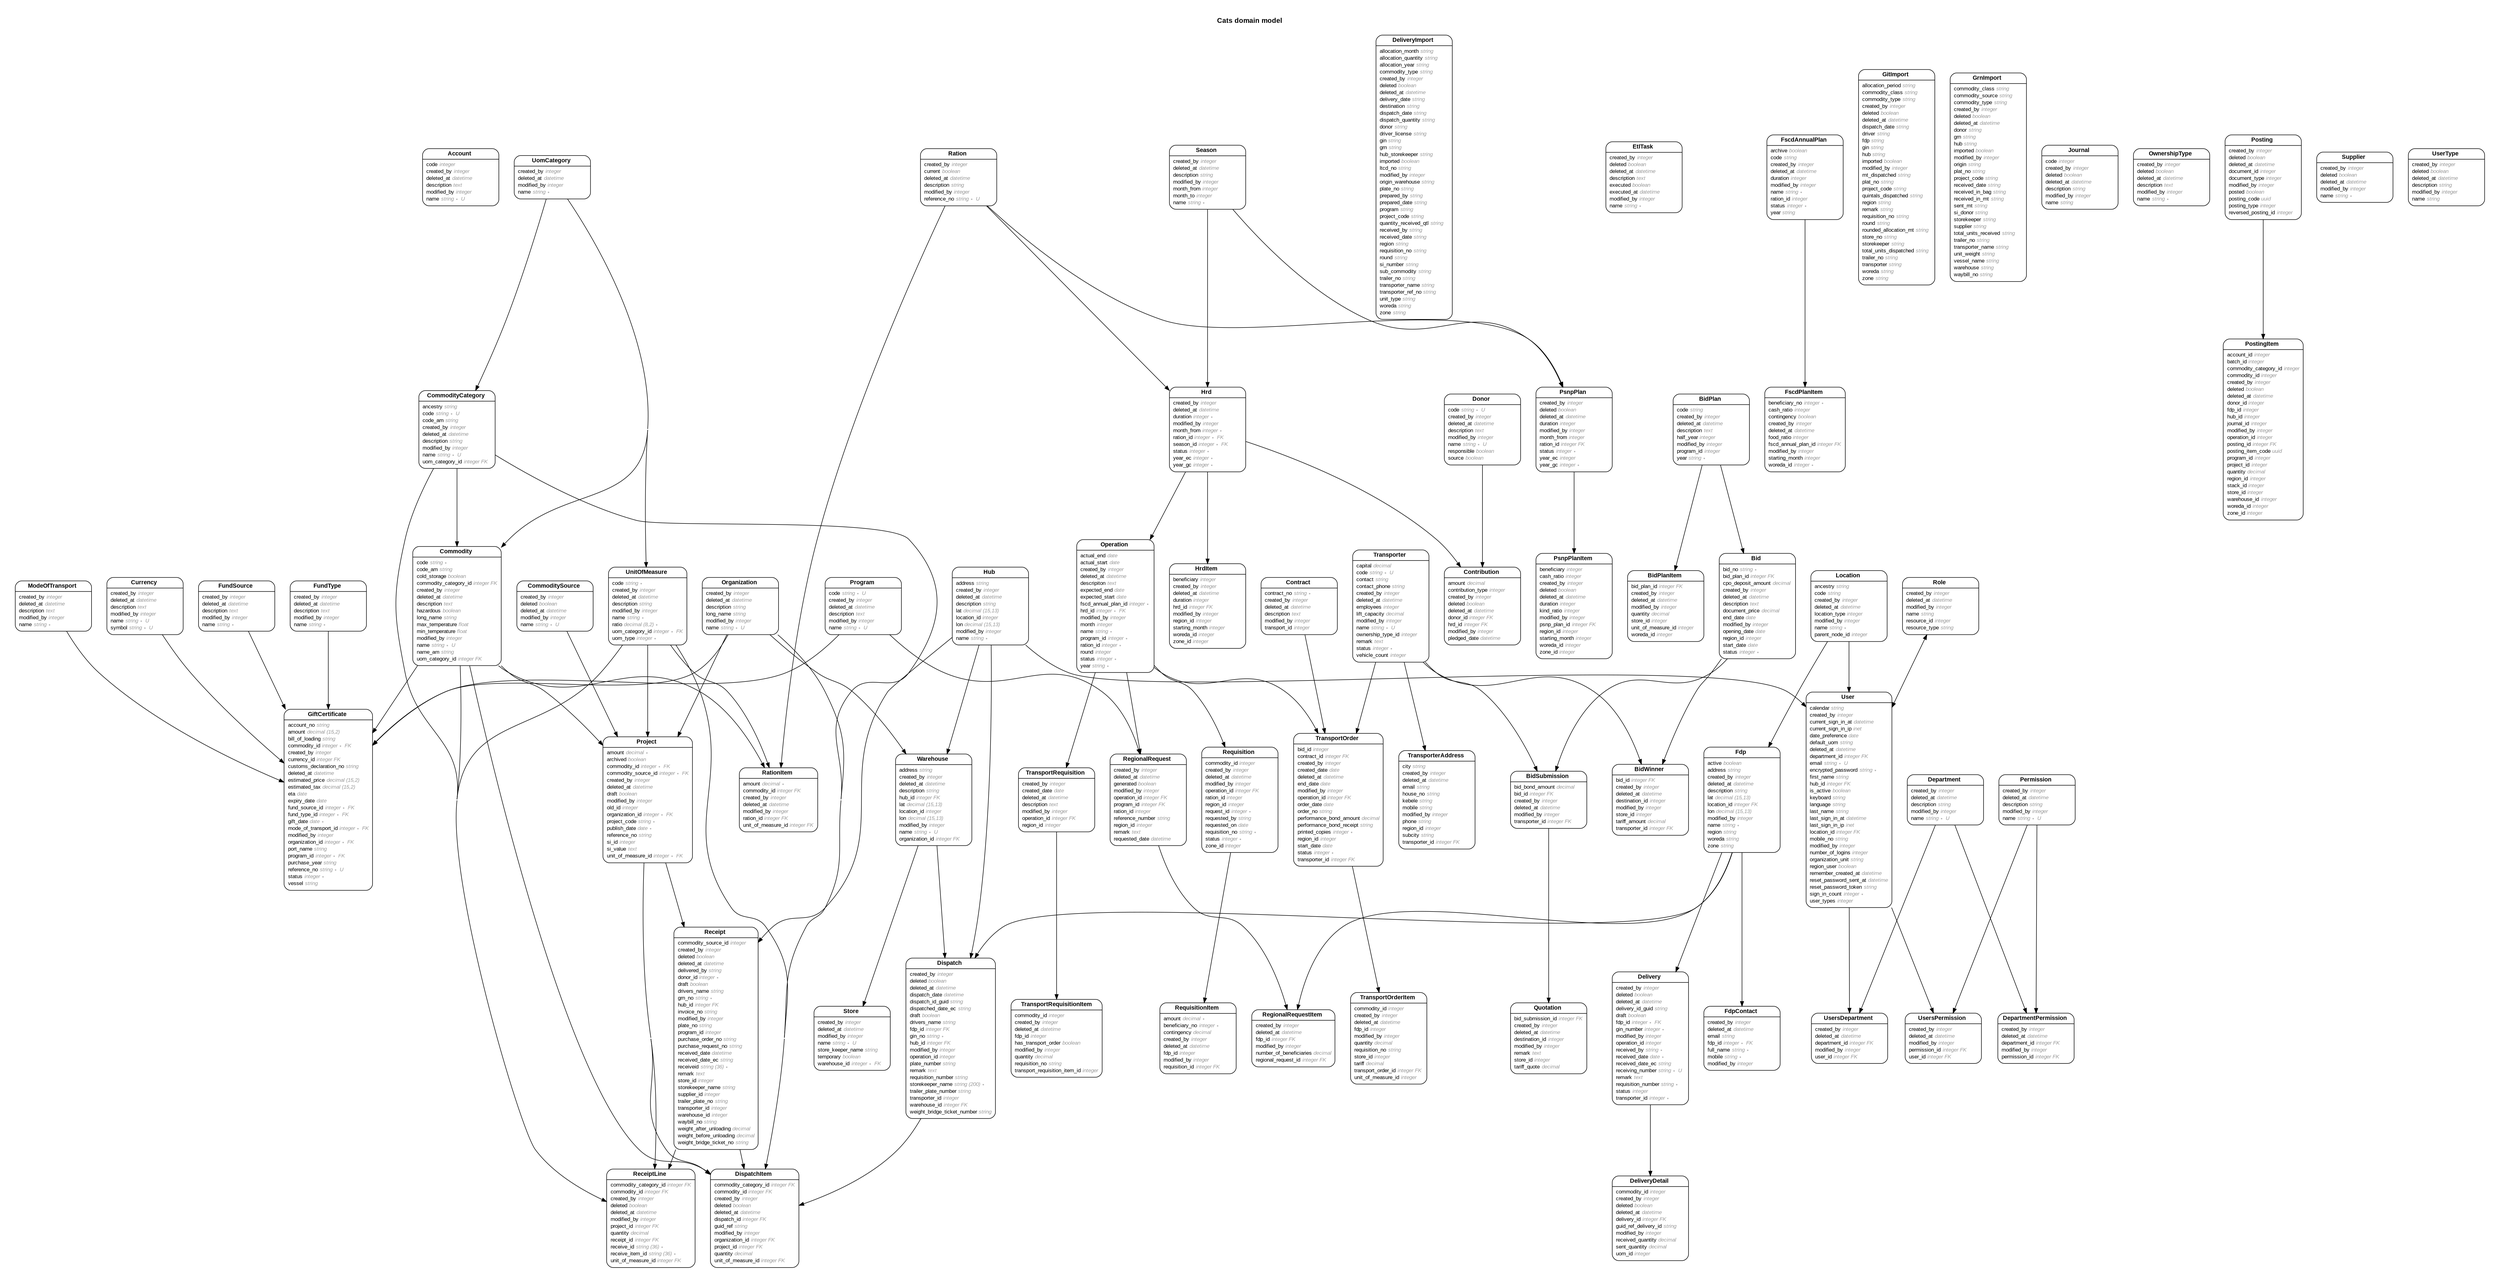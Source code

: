 digraph Cats {
rankdir = "LR";
ranksep = "0.5";
nodesep = "0.4";
pad = "0.4,0.4";
margin = "0,0";
concentrate = "true";
labelloc = "t";
fontsize = "13";
fontname = "Arial Bold";
splines = "spline";
node[ shape  =  "Mrecord" , fontsize  =  "10" , fontname  =  "Arial" , margin  =  "0.07,0.05" , penwidth  =  "1.0"];
edge[ fontname  =  "Arial" , fontsize  =  "7" , dir  =  "both" , arrowsize  =  "0.9" , penwidth  =  "1.0" , labelangle  =  "32" , labeldistance  =  "1.8"];
rankdir = "TB";
label = "Cats domain model\n\n";
m_Account [label = <{<table border="0" align="center" cellspacing="0.5" cellpadding="0" width="134">
  <tr><td align="center" valign="bottom" width="130"><font face="Arial Bold" point-size="11">Account</font></td></tr>
</table>
|
<table border="0" align="left" cellspacing="2" cellpadding="0" width="134">
  <tr><td align="left" width="130" port="code">code <font face="Arial Italic" color="grey60">integer</font></td></tr>
  <tr><td align="left" width="130" port="created_by">created_by <font face="Arial Italic" color="grey60">integer</font></td></tr>
  <tr><td align="left" width="130" port="deleted_at">deleted_at <font face="Arial Italic" color="grey60">datetime</font></td></tr>
  <tr><td align="left" width="130" port="description">description <font face="Arial Italic" color="grey60">text</font></td></tr>
  <tr><td align="left" width="130" port="modified_by">modified_by <font face="Arial Italic" color="grey60">integer</font></td></tr>
  <tr><td align="left" width="130" port="name">name <font face="Arial Italic" color="grey60">string ∗ U</font></td></tr>
</table>
}>];
m_Bid [label = <{<table border="0" align="center" cellspacing="0.5" cellpadding="0" width="134">
  <tr><td align="center" valign="bottom" width="130"><font face="Arial Bold" point-size="11">Bid</font></td></tr>
</table>
|
<table border="0" align="left" cellspacing="2" cellpadding="0" width="134">
  <tr><td align="left" width="130" port="bid_no">bid_no <font face="Arial Italic" color="grey60">string ∗</font></td></tr>
  <tr><td align="left" width="130" port="bid_plan_id">bid_plan_id <font face="Arial Italic" color="grey60">integer FK</font></td></tr>
  <tr><td align="left" width="130" port="cpo_deposit_amount">cpo_deposit_amount <font face="Arial Italic" color="grey60">decimal</font></td></tr>
  <tr><td align="left" width="130" port="created_by">created_by <font face="Arial Italic" color="grey60">integer</font></td></tr>
  <tr><td align="left" width="130" port="deleted_at">deleted_at <font face="Arial Italic" color="grey60">datetime</font></td></tr>
  <tr><td align="left" width="130" port="description">description <font face="Arial Italic" color="grey60">text</font></td></tr>
  <tr><td align="left" width="130" port="document_price">document_price <font face="Arial Italic" color="grey60">decimal</font></td></tr>
  <tr><td align="left" width="130" port="end_date">end_date <font face="Arial Italic" color="grey60">date</font></td></tr>
  <tr><td align="left" width="130" port="modified_by">modified_by <font face="Arial Italic" color="grey60">integer</font></td></tr>
  <tr><td align="left" width="130" port="opening_date">opening_date <font face="Arial Italic" color="grey60">date</font></td></tr>
  <tr><td align="left" width="130" port="region_id">region_id <font face="Arial Italic" color="grey60">integer</font></td></tr>
  <tr><td align="left" width="130" port="start_date">start_date <font face="Arial Italic" color="grey60">date</font></td></tr>
  <tr><td align="left" width="130" port="status">status <font face="Arial Italic" color="grey60">integer ∗</font></td></tr>
</table>
}>];
m_BidPlan [label = <{<table border="0" align="center" cellspacing="0.5" cellpadding="0" width="134">
  <tr><td align="center" valign="bottom" width="130"><font face="Arial Bold" point-size="11">BidPlan</font></td></tr>
</table>
|
<table border="0" align="left" cellspacing="2" cellpadding="0" width="134">
  <tr><td align="left" width="130" port="code">code <font face="Arial Italic" color="grey60">string</font></td></tr>
  <tr><td align="left" width="130" port="created_by">created_by <font face="Arial Italic" color="grey60">integer</font></td></tr>
  <tr><td align="left" width="130" port="deleted_at">deleted_at <font face="Arial Italic" color="grey60">datetime</font></td></tr>
  <tr><td align="left" width="130" port="description">description <font face="Arial Italic" color="grey60">text</font></td></tr>
  <tr><td align="left" width="130" port="half_year">half_year <font face="Arial Italic" color="grey60">integer</font></td></tr>
  <tr><td align="left" width="130" port="modified_by">modified_by <font face="Arial Italic" color="grey60">integer</font></td></tr>
  <tr><td align="left" width="130" port="program_id">program_id <font face="Arial Italic" color="grey60">integer</font></td></tr>
  <tr><td align="left" width="130" port="year">year <font face="Arial Italic" color="grey60">string ∗</font></td></tr>
</table>
}>];
m_BidPlanItem [label = <{<table border="0" align="center" cellspacing="0.5" cellpadding="0" width="134">
  <tr><td align="center" valign="bottom" width="130"><font face="Arial Bold" point-size="11">BidPlanItem</font></td></tr>
</table>
|
<table border="0" align="left" cellspacing="2" cellpadding="0" width="134">
  <tr><td align="left" width="130" port="bid_plan_id">bid_plan_id <font face="Arial Italic" color="grey60">integer FK</font></td></tr>
  <tr><td align="left" width="130" port="created_by">created_by <font face="Arial Italic" color="grey60">integer</font></td></tr>
  <tr><td align="left" width="130" port="deleted_at">deleted_at <font face="Arial Italic" color="grey60">datetime</font></td></tr>
  <tr><td align="left" width="130" port="modified_by">modified_by <font face="Arial Italic" color="grey60">integer</font></td></tr>
  <tr><td align="left" width="130" port="quantity">quantity <font face="Arial Italic" color="grey60">decimal</font></td></tr>
  <tr><td align="left" width="130" port="store_id">store_id <font face="Arial Italic" color="grey60">integer</font></td></tr>
  <tr><td align="left" width="130" port="unit_of_measure_id">unit_of_measure_id <font face="Arial Italic" color="grey60">integer</font></td></tr>
  <tr><td align="left" width="130" port="woreda_id">woreda_id <font face="Arial Italic" color="grey60">integer</font></td></tr>
</table>
}>];
m_BidSubmission [label = <{<table border="0" align="center" cellspacing="0.5" cellpadding="0" width="134">
  <tr><td align="center" valign="bottom" width="130"><font face="Arial Bold" point-size="11">BidSubmission</font></td></tr>
</table>
|
<table border="0" align="left" cellspacing="2" cellpadding="0" width="134">
  <tr><td align="left" width="130" port="bid_bond_amount">bid_bond_amount <font face="Arial Italic" color="grey60">decimal</font></td></tr>
  <tr><td align="left" width="130" port="bid_id">bid_id <font face="Arial Italic" color="grey60">integer FK</font></td></tr>
  <tr><td align="left" width="130" port="created_by">created_by <font face="Arial Italic" color="grey60">integer</font></td></tr>
  <tr><td align="left" width="130" port="deleted_at">deleted_at <font face="Arial Italic" color="grey60">datetime</font></td></tr>
  <tr><td align="left" width="130" port="modified_by">modified_by <font face="Arial Italic" color="grey60">integer</font></td></tr>
  <tr><td align="left" width="130" port="transporter_id">transporter_id <font face="Arial Italic" color="grey60">integer FK</font></td></tr>
</table>
}>];
m_BidWinner [label = <{<table border="0" align="center" cellspacing="0.5" cellpadding="0" width="134">
  <tr><td align="center" valign="bottom" width="130"><font face="Arial Bold" point-size="11">BidWinner</font></td></tr>
</table>
|
<table border="0" align="left" cellspacing="2" cellpadding="0" width="134">
  <tr><td align="left" width="130" port="bid_id">bid_id <font face="Arial Italic" color="grey60">integer FK</font></td></tr>
  <tr><td align="left" width="130" port="created_by">created_by <font face="Arial Italic" color="grey60">integer</font></td></tr>
  <tr><td align="left" width="130" port="deleted_at">deleted_at <font face="Arial Italic" color="grey60">datetime</font></td></tr>
  <tr><td align="left" width="130" port="destination_id">destination_id <font face="Arial Italic" color="grey60">integer</font></td></tr>
  <tr><td align="left" width="130" port="modified_by">modified_by <font face="Arial Italic" color="grey60">integer</font></td></tr>
  <tr><td align="left" width="130" port="store_id">store_id <font face="Arial Italic" color="grey60">integer</font></td></tr>
  <tr><td align="left" width="130" port="tariff_amount">tariff_amount <font face="Arial Italic" color="grey60">decimal</font></td></tr>
  <tr><td align="left" width="130" port="transporter_id">transporter_id <font face="Arial Italic" color="grey60">integer FK</font></td></tr>
</table>
}>];
m_Commodity [label = <{<table border="0" align="center" cellspacing="0.5" cellpadding="0" width="134">
  <tr><td align="center" valign="bottom" width="130"><font face="Arial Bold" point-size="11">Commodity</font></td></tr>
</table>
|
<table border="0" align="left" cellspacing="2" cellpadding="0" width="134">
  <tr><td align="left" width="130" port="code">code <font face="Arial Italic" color="grey60">string ∗</font></td></tr>
  <tr><td align="left" width="130" port="code_am">code_am <font face="Arial Italic" color="grey60">string</font></td></tr>
  <tr><td align="left" width="130" port="cold_storage">cold_storage <font face="Arial Italic" color="grey60">boolean</font></td></tr>
  <tr><td align="left" width="130" port="commodity_category_id">commodity_category_id <font face="Arial Italic" color="grey60">integer FK</font></td></tr>
  <tr><td align="left" width="130" port="created_by">created_by <font face="Arial Italic" color="grey60">integer</font></td></tr>
  <tr><td align="left" width="130" port="deleted_at">deleted_at <font face="Arial Italic" color="grey60">datetime</font></td></tr>
  <tr><td align="left" width="130" port="description">description <font face="Arial Italic" color="grey60">text</font></td></tr>
  <tr><td align="left" width="130" port="hazardous">hazardous <font face="Arial Italic" color="grey60">boolean</font></td></tr>
  <tr><td align="left" width="130" port="long_name">long_name <font face="Arial Italic" color="grey60">string</font></td></tr>
  <tr><td align="left" width="130" port="max_temperature">max_temperature <font face="Arial Italic" color="grey60">float</font></td></tr>
  <tr><td align="left" width="130" port="min_temperature">min_temperature <font face="Arial Italic" color="grey60">float</font></td></tr>
  <tr><td align="left" width="130" port="modified_by">modified_by <font face="Arial Italic" color="grey60">integer</font></td></tr>
  <tr><td align="left" width="130" port="name">name <font face="Arial Italic" color="grey60">string ∗ U</font></td></tr>
  <tr><td align="left" width="130" port="name_am">name_am <font face="Arial Italic" color="grey60">string</font></td></tr>
  <tr><td align="left" width="130" port="uom_category_id">uom_category_id <font face="Arial Italic" color="grey60">integer FK</font></td></tr>
</table>
}>];
m_CommodityCategory [label = <{<table border="0" align="center" cellspacing="0.5" cellpadding="0" width="134">
  <tr><td align="center" valign="bottom" width="130"><font face="Arial Bold" point-size="11">CommodityCategory</font></td></tr>
</table>
|
<table border="0" align="left" cellspacing="2" cellpadding="0" width="134">
  <tr><td align="left" width="130" port="ancestry">ancestry <font face="Arial Italic" color="grey60">string</font></td></tr>
  <tr><td align="left" width="130" port="code">code <font face="Arial Italic" color="grey60">string ∗ U</font></td></tr>
  <tr><td align="left" width="130" port="code_am">code_am <font face="Arial Italic" color="grey60">string</font></td></tr>
  <tr><td align="left" width="130" port="created_by">created_by <font face="Arial Italic" color="grey60">integer</font></td></tr>
  <tr><td align="left" width="130" port="deleted_at">deleted_at <font face="Arial Italic" color="grey60">datetime</font></td></tr>
  <tr><td align="left" width="130" port="description">description <font face="Arial Italic" color="grey60">string</font></td></tr>
  <tr><td align="left" width="130" port="modified_by">modified_by <font face="Arial Italic" color="grey60">integer</font></td></tr>
  <tr><td align="left" width="130" port="name">name <font face="Arial Italic" color="grey60">string ∗ U</font></td></tr>
  <tr><td align="left" width="130" port="uom_category_id">uom_category_id <font face="Arial Italic" color="grey60">integer FK</font></td></tr>
</table>
}>];
m_CommoditySource [label = <{<table border="0" align="center" cellspacing="0.5" cellpadding="0" width="134">
  <tr><td align="center" valign="bottom" width="130"><font face="Arial Bold" point-size="11">CommoditySource</font></td></tr>
</table>
|
<table border="0" align="left" cellspacing="2" cellpadding="0" width="134">
  <tr><td align="left" width="130" port="created_by">created_by <font face="Arial Italic" color="grey60">integer</font></td></tr>
  <tr><td align="left" width="130" port="deleted">deleted <font face="Arial Italic" color="grey60">boolean</font></td></tr>
  <tr><td align="left" width="130" port="deleted_at">deleted_at <font face="Arial Italic" color="grey60">datetime</font></td></tr>
  <tr><td align="left" width="130" port="modified_by">modified_by <font face="Arial Italic" color="grey60">integer</font></td></tr>
  <tr><td align="left" width="130" port="name">name <font face="Arial Italic" color="grey60">string ∗ U</font></td></tr>
</table>
}>];
m_Contract [label = <{<table border="0" align="center" cellspacing="0.5" cellpadding="0" width="134">
  <tr><td align="center" valign="bottom" width="130"><font face="Arial Bold" point-size="11">Contract</font></td></tr>
</table>
|
<table border="0" align="left" cellspacing="2" cellpadding="0" width="134">
  <tr><td align="left" width="130" port="contract_no">contract_no <font face="Arial Italic" color="grey60">string ∗</font></td></tr>
  <tr><td align="left" width="130" port="created_by">created_by <font face="Arial Italic" color="grey60">integer</font></td></tr>
  <tr><td align="left" width="130" port="deleted_at">deleted_at <font face="Arial Italic" color="grey60">datetime</font></td></tr>
  <tr><td align="left" width="130" port="description">description <font face="Arial Italic" color="grey60">text</font></td></tr>
  <tr><td align="left" width="130" port="modified_by">modified_by <font face="Arial Italic" color="grey60">integer</font></td></tr>
  <tr><td align="left" width="130" port="transport_id">transport_id <font face="Arial Italic" color="grey60">integer</font></td></tr>
</table>
}>];
m_Contribution [label = <{<table border="0" align="center" cellspacing="0.5" cellpadding="0" width="134">
  <tr><td align="center" valign="bottom" width="130"><font face="Arial Bold" point-size="11">Contribution</font></td></tr>
</table>
|
<table border="0" align="left" cellspacing="2" cellpadding="0" width="134">
  <tr><td align="left" width="130" port="amount">amount <font face="Arial Italic" color="grey60">decimal</font></td></tr>
  <tr><td align="left" width="130" port="contribution_type">contribution_type <font face="Arial Italic" color="grey60">integer</font></td></tr>
  <tr><td align="left" width="130" port="created_by">created_by <font face="Arial Italic" color="grey60">integer</font></td></tr>
  <tr><td align="left" width="130" port="deleted">deleted <font face="Arial Italic" color="grey60">boolean</font></td></tr>
  <tr><td align="left" width="130" port="deleted_at">deleted_at <font face="Arial Italic" color="grey60">datetime</font></td></tr>
  <tr><td align="left" width="130" port="donor_id">donor_id <font face="Arial Italic" color="grey60">integer FK</font></td></tr>
  <tr><td align="left" width="130" port="hrd_id">hrd_id <font face="Arial Italic" color="grey60">integer FK</font></td></tr>
  <tr><td align="left" width="130" port="modified_by">modified_by <font face="Arial Italic" color="grey60">integer</font></td></tr>
  <tr><td align="left" width="130" port="pledged_date">pledged_date <font face="Arial Italic" color="grey60">datetime</font></td></tr>
</table>
}>];
m_Currency [label = <{<table border="0" align="center" cellspacing="0.5" cellpadding="0" width="134">
  <tr><td align="center" valign="bottom" width="130"><font face="Arial Bold" point-size="11">Currency</font></td></tr>
</table>
|
<table border="0" align="left" cellspacing="2" cellpadding="0" width="134">
  <tr><td align="left" width="130" port="created_by">created_by <font face="Arial Italic" color="grey60">integer</font></td></tr>
  <tr><td align="left" width="130" port="deleted_at">deleted_at <font face="Arial Italic" color="grey60">datetime</font></td></tr>
  <tr><td align="left" width="130" port="description">description <font face="Arial Italic" color="grey60">text</font></td></tr>
  <tr><td align="left" width="130" port="modified_by">modified_by <font face="Arial Italic" color="grey60">integer</font></td></tr>
  <tr><td align="left" width="130" port="name">name <font face="Arial Italic" color="grey60">string ∗ U</font></td></tr>
  <tr><td align="left" width="130" port="symbol">symbol <font face="Arial Italic" color="grey60">string ∗ U</font></td></tr>
</table>
}>];
m_Delivery [label = <{<table border="0" align="center" cellspacing="0.5" cellpadding="0" width="134">
  <tr><td align="center" valign="bottom" width="130"><font face="Arial Bold" point-size="11">Delivery</font></td></tr>
</table>
|
<table border="0" align="left" cellspacing="2" cellpadding="0" width="134">
  <tr><td align="left" width="130" port="created_by">created_by <font face="Arial Italic" color="grey60">integer</font></td></tr>
  <tr><td align="left" width="130" port="deleted">deleted <font face="Arial Italic" color="grey60">boolean</font></td></tr>
  <tr><td align="left" width="130" port="deleted_at">deleted_at <font face="Arial Italic" color="grey60">datetime</font></td></tr>
  <tr><td align="left" width="130" port="delivery_id_guid">delivery_id_guid <font face="Arial Italic" color="grey60">string</font></td></tr>
  <tr><td align="left" width="130" port="draft">draft <font face="Arial Italic" color="grey60">boolean</font></td></tr>
  <tr><td align="left" width="130" port="fdp_id">fdp_id <font face="Arial Italic" color="grey60">integer ∗ FK</font></td></tr>
  <tr><td align="left" width="130" port="gin_number">gin_number <font face="Arial Italic" color="grey60">integer ∗</font></td></tr>
  <tr><td align="left" width="130" port="modified_by">modified_by <font face="Arial Italic" color="grey60">integer</font></td></tr>
  <tr><td align="left" width="130" port="operation_id">operation_id <font face="Arial Italic" color="grey60">integer</font></td></tr>
  <tr><td align="left" width="130" port="received_by">received_by <font face="Arial Italic" color="grey60">string ∗</font></td></tr>
  <tr><td align="left" width="130" port="received_date">received_date <font face="Arial Italic" color="grey60">date ∗</font></td></tr>
  <tr><td align="left" width="130" port="received_date_ec">received_date_ec <font face="Arial Italic" color="grey60">string</font></td></tr>
  <tr><td align="left" width="130" port="receiving_number">receiving_number <font face="Arial Italic" color="grey60">string ∗ U</font></td></tr>
  <tr><td align="left" width="130" port="remark">remark <font face="Arial Italic" color="grey60">text</font></td></tr>
  <tr><td align="left" width="130" port="requisition_number">requisition_number <font face="Arial Italic" color="grey60">string ∗</font></td></tr>
  <tr><td align="left" width="130" port="status">status <font face="Arial Italic" color="grey60">integer</font></td></tr>
  <tr><td align="left" width="130" port="transporter_id">transporter_id <font face="Arial Italic" color="grey60">integer ∗</font></td></tr>
</table>
}>];
m_DeliveryDetail [label = <{<table border="0" align="center" cellspacing="0.5" cellpadding="0" width="134">
  <tr><td align="center" valign="bottom" width="130"><font face="Arial Bold" point-size="11">DeliveryDetail</font></td></tr>
</table>
|
<table border="0" align="left" cellspacing="2" cellpadding="0" width="134">
  <tr><td align="left" width="130" port="commodity_id">commodity_id <font face="Arial Italic" color="grey60">integer</font></td></tr>
  <tr><td align="left" width="130" port="created_by">created_by <font face="Arial Italic" color="grey60">integer</font></td></tr>
  <tr><td align="left" width="130" port="deleted">deleted <font face="Arial Italic" color="grey60">boolean</font></td></tr>
  <tr><td align="left" width="130" port="deleted_at">deleted_at <font face="Arial Italic" color="grey60">datetime</font></td></tr>
  <tr><td align="left" width="130" port="delivery_id">delivery_id <font face="Arial Italic" color="grey60">integer FK</font></td></tr>
  <tr><td align="left" width="130" port="guid_ref_delivery_id">guid_ref_delivery_id <font face="Arial Italic" color="grey60">string</font></td></tr>
  <tr><td align="left" width="130" port="modified_by">modified_by <font face="Arial Italic" color="grey60">integer</font></td></tr>
  <tr><td align="left" width="130" port="received_quantity">received_quantity <font face="Arial Italic" color="grey60">decimal</font></td></tr>
  <tr><td align="left" width="130" port="sent_quantity">sent_quantity <font face="Arial Italic" color="grey60">decimal</font></td></tr>
  <tr><td align="left" width="130" port="uom_id">uom_id <font face="Arial Italic" color="grey60">integer</font></td></tr>
</table>
}>];
m_DeliveryImport [label = <{<table border="0" align="center" cellspacing="0.5" cellpadding="0" width="134">
  <tr><td align="center" valign="bottom" width="130"><font face="Arial Bold" point-size="11">DeliveryImport</font></td></tr>
</table>
|
<table border="0" align="left" cellspacing="2" cellpadding="0" width="134">
  <tr><td align="left" width="130" port="allocation_month">allocation_month <font face="Arial Italic" color="grey60">string</font></td></tr>
  <tr><td align="left" width="130" port="allocation_quantity">allocation_quantity <font face="Arial Italic" color="grey60">string</font></td></tr>
  <tr><td align="left" width="130" port="allocation_year">allocation_year <font face="Arial Italic" color="grey60">string</font></td></tr>
  <tr><td align="left" width="130" port="commodity_type">commodity_type <font face="Arial Italic" color="grey60">string</font></td></tr>
  <tr><td align="left" width="130" port="created_by">created_by <font face="Arial Italic" color="grey60">integer</font></td></tr>
  <tr><td align="left" width="130" port="deleted">deleted <font face="Arial Italic" color="grey60">boolean</font></td></tr>
  <tr><td align="left" width="130" port="deleted_at">deleted_at <font face="Arial Italic" color="grey60">datetime</font></td></tr>
  <tr><td align="left" width="130" port="delivery_date">delivery_date <font face="Arial Italic" color="grey60">string</font></td></tr>
  <tr><td align="left" width="130" port="destination">destination <font face="Arial Italic" color="grey60">string</font></td></tr>
  <tr><td align="left" width="130" port="dispatch_date">dispatch_date <font face="Arial Italic" color="grey60">string</font></td></tr>
  <tr><td align="left" width="130" port="dispatch_quantity">dispatch_quantity <font face="Arial Italic" color="grey60">string</font></td></tr>
  <tr><td align="left" width="130" port="donor">donor <font face="Arial Italic" color="grey60">string</font></td></tr>
  <tr><td align="left" width="130" port="driver_license">driver_license <font face="Arial Italic" color="grey60">string</font></td></tr>
  <tr><td align="left" width="130" port="gin">gin <font face="Arial Italic" color="grey60">string</font></td></tr>
  <tr><td align="left" width="130" port="grn">grn <font face="Arial Italic" color="grey60">string</font></td></tr>
  <tr><td align="left" width="130" port="hub_storekeeper">hub_storekeeper <font face="Arial Italic" color="grey60">string</font></td></tr>
  <tr><td align="left" width="130" port="imported">imported <font face="Arial Italic" color="grey60">boolean</font></td></tr>
  <tr><td align="left" width="130" port="ltcd_no">ltcd_no <font face="Arial Italic" color="grey60">string</font></td></tr>
  <tr><td align="left" width="130" port="modified_by">modified_by <font face="Arial Italic" color="grey60">integer</font></td></tr>
  <tr><td align="left" width="130" port="origin_warehouse">origin_warehouse <font face="Arial Italic" color="grey60">string</font></td></tr>
  <tr><td align="left" width="130" port="plate_no">plate_no <font face="Arial Italic" color="grey60">string</font></td></tr>
  <tr><td align="left" width="130" port="prepared_by">prepared_by <font face="Arial Italic" color="grey60">string</font></td></tr>
  <tr><td align="left" width="130" port="prepared_date">prepared_date <font face="Arial Italic" color="grey60">string</font></td></tr>
  <tr><td align="left" width="130" port="program">program <font face="Arial Italic" color="grey60">string</font></td></tr>
  <tr><td align="left" width="130" port="project_code">project_code <font face="Arial Italic" color="grey60">string</font></td></tr>
  <tr><td align="left" width="130" port="quantity_received_qtl">quantity_received_qtl <font face="Arial Italic" color="grey60">string</font></td></tr>
  <tr><td align="left" width="130" port="received_by">received_by <font face="Arial Italic" color="grey60">string</font></td></tr>
  <tr><td align="left" width="130" port="received_date">received_date <font face="Arial Italic" color="grey60">string</font></td></tr>
  <tr><td align="left" width="130" port="region">region <font face="Arial Italic" color="grey60">string</font></td></tr>
  <tr><td align="left" width="130" port="requisition_no">requisition_no <font face="Arial Italic" color="grey60">string</font></td></tr>
  <tr><td align="left" width="130" port="round">round <font face="Arial Italic" color="grey60">string</font></td></tr>
  <tr><td align="left" width="130" port="si_number">si_number <font face="Arial Italic" color="grey60">string</font></td></tr>
  <tr><td align="left" width="130" port="sub_commodity">sub_commodity <font face="Arial Italic" color="grey60">string</font></td></tr>
  <tr><td align="left" width="130" port="trailer_no">trailer_no <font face="Arial Italic" color="grey60">string</font></td></tr>
  <tr><td align="left" width="130" port="transporter_name">transporter_name <font face="Arial Italic" color="grey60">string</font></td></tr>
  <tr><td align="left" width="130" port="transporter_ref_no">transporter_ref_no <font face="Arial Italic" color="grey60">string</font></td></tr>
  <tr><td align="left" width="130" port="unit_type">unit_type <font face="Arial Italic" color="grey60">string</font></td></tr>
  <tr><td align="left" width="130" port="woreda">woreda <font face="Arial Italic" color="grey60">string</font></td></tr>
  <tr><td align="left" width="130" port="zone">zone <font face="Arial Italic" color="grey60">string</font></td></tr>
</table>
}>];
m_Department [label = <{<table border="0" align="center" cellspacing="0.5" cellpadding="0" width="134">
  <tr><td align="center" valign="bottom" width="130"><font face="Arial Bold" point-size="11">Department</font></td></tr>
</table>
|
<table border="0" align="left" cellspacing="2" cellpadding="0" width="134">
  <tr><td align="left" width="130" port="created_by">created_by <font face="Arial Italic" color="grey60">integer</font></td></tr>
  <tr><td align="left" width="130" port="deleted_at">deleted_at <font face="Arial Italic" color="grey60">datetime</font></td></tr>
  <tr><td align="left" width="130" port="description">description <font face="Arial Italic" color="grey60">string</font></td></tr>
  <tr><td align="left" width="130" port="modified_by">modified_by <font face="Arial Italic" color="grey60">integer</font></td></tr>
  <tr><td align="left" width="130" port="name">name <font face="Arial Italic" color="grey60">string ∗ U</font></td></tr>
</table>
}>];
m_DepartmentPermission [label = <{<table border="0" align="center" cellspacing="0.5" cellpadding="0" width="134">
  <tr><td align="center" valign="bottom" width="130"><font face="Arial Bold" point-size="11">DepartmentPermission</font></td></tr>
</table>
|
<table border="0" align="left" cellspacing="2" cellpadding="0" width="134">
  <tr><td align="left" width="130" port="created_by">created_by <font face="Arial Italic" color="grey60">integer</font></td></tr>
  <tr><td align="left" width="130" port="deleted_at">deleted_at <font face="Arial Italic" color="grey60">datetime</font></td></tr>
  <tr><td align="left" width="130" port="department_id">department_id <font face="Arial Italic" color="grey60">integer FK</font></td></tr>
  <tr><td align="left" width="130" port="modified_by">modified_by <font face="Arial Italic" color="grey60">integer</font></td></tr>
  <tr><td align="left" width="130" port="permission_id">permission_id <font face="Arial Italic" color="grey60">integer FK</font></td></tr>
</table>
}>];
m_Dispatch [label = <{<table border="0" align="center" cellspacing="0.5" cellpadding="0" width="134">
  <tr><td align="center" valign="bottom" width="130"><font face="Arial Bold" point-size="11">Dispatch</font></td></tr>
</table>
|
<table border="0" align="left" cellspacing="2" cellpadding="0" width="134">
  <tr><td align="left" width="130" port="created_by">created_by <font face="Arial Italic" color="grey60">integer</font></td></tr>
  <tr><td align="left" width="130" port="deleted">deleted <font face="Arial Italic" color="grey60">boolean</font></td></tr>
  <tr><td align="left" width="130" port="deleted_at">deleted_at <font face="Arial Italic" color="grey60">datetime</font></td></tr>
  <tr><td align="left" width="130" port="dispatch_date">dispatch_date <font face="Arial Italic" color="grey60">datetime</font></td></tr>
  <tr><td align="left" width="130" port="dispatch_id_guid">dispatch_id_guid <font face="Arial Italic" color="grey60">string</font></td></tr>
  <tr><td align="left" width="130" port="dispatched_date_ec">dispatched_date_ec <font face="Arial Italic" color="grey60">string</font></td></tr>
  <tr><td align="left" width="130" port="draft">draft <font face="Arial Italic" color="grey60">boolean</font></td></tr>
  <tr><td align="left" width="130" port="drivers_name">drivers_name <font face="Arial Italic" color="grey60">string</font></td></tr>
  <tr><td align="left" width="130" port="fdp_id">fdp_id <font face="Arial Italic" color="grey60">integer FK</font></td></tr>
  <tr><td align="left" width="130" port="gin_no">gin_no <font face="Arial Italic" color="grey60">string ∗</font></td></tr>
  <tr><td align="left" width="130" port="hub_id">hub_id <font face="Arial Italic" color="grey60">integer FK</font></td></tr>
  <tr><td align="left" width="130" port="modified_by">modified_by <font face="Arial Italic" color="grey60">integer</font></td></tr>
  <tr><td align="left" width="130" port="operation_id">operation_id <font face="Arial Italic" color="grey60">integer</font></td></tr>
  <tr><td align="left" width="130" port="plate_number">plate_number <font face="Arial Italic" color="grey60">string</font></td></tr>
  <tr><td align="left" width="130" port="remark">remark <font face="Arial Italic" color="grey60">text</font></td></tr>
  <tr><td align="left" width="130" port="requisition_number">requisition_number <font face="Arial Italic" color="grey60">string</font></td></tr>
  <tr><td align="left" width="130" port="storekeeper_name">storekeeper_name <font face="Arial Italic" color="grey60">string (200) ∗</font></td></tr>
  <tr><td align="left" width="130" port="trailer_plate_number">trailer_plate_number <font face="Arial Italic" color="grey60">string</font></td></tr>
  <tr><td align="left" width="130" port="transporter_id">transporter_id <font face="Arial Italic" color="grey60">integer</font></td></tr>
  <tr><td align="left" width="130" port="warehouse_id">warehouse_id <font face="Arial Italic" color="grey60">integer FK</font></td></tr>
  <tr><td align="left" width="130" port="weight_bridge_ticket_number">weight_bridge_ticket_number <font face="Arial Italic" color="grey60">string</font></td></tr>
</table>
}>];
m_DispatchItem [label = <{<table border="0" align="center" cellspacing="0.5" cellpadding="0" width="134">
  <tr><td align="center" valign="bottom" width="130"><font face="Arial Bold" point-size="11">DispatchItem</font></td></tr>
</table>
|
<table border="0" align="left" cellspacing="2" cellpadding="0" width="134">
  <tr><td align="left" width="130" port="commodity_category_id">commodity_category_id <font face="Arial Italic" color="grey60">integer FK</font></td></tr>
  <tr><td align="left" width="130" port="commodity_id">commodity_id <font face="Arial Italic" color="grey60">integer FK</font></td></tr>
  <tr><td align="left" width="130" port="created_by">created_by <font face="Arial Italic" color="grey60">integer</font></td></tr>
  <tr><td align="left" width="130" port="deleted">deleted <font face="Arial Italic" color="grey60">boolean</font></td></tr>
  <tr><td align="left" width="130" port="deleted_at">deleted_at <font face="Arial Italic" color="grey60">datetime</font></td></tr>
  <tr><td align="left" width="130" port="dispatch_id">dispatch_id <font face="Arial Italic" color="grey60">integer FK</font></td></tr>
  <tr><td align="left" width="130" port="guid_ref">guid_ref <font face="Arial Italic" color="grey60">string</font></td></tr>
  <tr><td align="left" width="130" port="modified_by">modified_by <font face="Arial Italic" color="grey60">integer</font></td></tr>
  <tr><td align="left" width="130" port="organization_id">organization_id <font face="Arial Italic" color="grey60">integer FK</font></td></tr>
  <tr><td align="left" width="130" port="project_id">project_id <font face="Arial Italic" color="grey60">integer FK</font></td></tr>
  <tr><td align="left" width="130" port="quantity">quantity <font face="Arial Italic" color="grey60">decimal</font></td></tr>
  <tr><td align="left" width="130" port="unit_of_measure_id">unit_of_measure_id <font face="Arial Italic" color="grey60">integer FK</font></td></tr>
</table>
}>];
m_Donor [label = <{<table border="0" align="center" cellspacing="0.5" cellpadding="0" width="134">
  <tr><td align="center" valign="bottom" width="130"><font face="Arial Bold" point-size="11">Donor</font></td></tr>
</table>
|
<table border="0" align="left" cellspacing="2" cellpadding="0" width="134">
  <tr><td align="left" width="130" port="code">code <font face="Arial Italic" color="grey60">string ∗ U</font></td></tr>
  <tr><td align="left" width="130" port="created_by">created_by <font face="Arial Italic" color="grey60">integer</font></td></tr>
  <tr><td align="left" width="130" port="deleted_at">deleted_at <font face="Arial Italic" color="grey60">datetime</font></td></tr>
  <tr><td align="left" width="130" port="description">description <font face="Arial Italic" color="grey60">text</font></td></tr>
  <tr><td align="left" width="130" port="modified_by">modified_by <font face="Arial Italic" color="grey60">integer</font></td></tr>
  <tr><td align="left" width="130" port="name">name <font face="Arial Italic" color="grey60">string ∗ U</font></td></tr>
  <tr><td align="left" width="130" port="responsible">responsible <font face="Arial Italic" color="grey60">boolean</font></td></tr>
  <tr><td align="left" width="130" port="source">source <font face="Arial Italic" color="grey60">boolean</font></td></tr>
</table>
}>];
m_EtlTask [label = <{<table border="0" align="center" cellspacing="0.5" cellpadding="0" width="134">
  <tr><td align="center" valign="bottom" width="130"><font face="Arial Bold" point-size="11">EtlTask</font></td></tr>
</table>
|
<table border="0" align="left" cellspacing="2" cellpadding="0" width="134">
  <tr><td align="left" width="130" port="created_by">created_by <font face="Arial Italic" color="grey60">integer</font></td></tr>
  <tr><td align="left" width="130" port="deleted">deleted <font face="Arial Italic" color="grey60">boolean</font></td></tr>
  <tr><td align="left" width="130" port="deleted_at">deleted_at <font face="Arial Italic" color="grey60">datetime</font></td></tr>
  <tr><td align="left" width="130" port="description">description <font face="Arial Italic" color="grey60">text</font></td></tr>
  <tr><td align="left" width="130" port="executed">executed <font face="Arial Italic" color="grey60">boolean</font></td></tr>
  <tr><td align="left" width="130" port="executed_at">executed_at <font face="Arial Italic" color="grey60">datetime</font></td></tr>
  <tr><td align="left" width="130" port="modified_by">modified_by <font face="Arial Italic" color="grey60">integer</font></td></tr>
  <tr><td align="left" width="130" port="name">name <font face="Arial Italic" color="grey60">string ∗</font></td></tr>
</table>
}>];
m_Fdp [label = <{<table border="0" align="center" cellspacing="0.5" cellpadding="0" width="134">
  <tr><td align="center" valign="bottom" width="130"><font face="Arial Bold" point-size="11">Fdp</font></td></tr>
</table>
|
<table border="0" align="left" cellspacing="2" cellpadding="0" width="134">
  <tr><td align="left" width="130" port="active">active <font face="Arial Italic" color="grey60">boolean</font></td></tr>
  <tr><td align="left" width="130" port="address">address <font face="Arial Italic" color="grey60">string</font></td></tr>
  <tr><td align="left" width="130" port="created_by">created_by <font face="Arial Italic" color="grey60">integer</font></td></tr>
  <tr><td align="left" width="130" port="deleted_at">deleted_at <font face="Arial Italic" color="grey60">datetime</font></td></tr>
  <tr><td align="left" width="130" port="description">description <font face="Arial Italic" color="grey60">string</font></td></tr>
  <tr><td align="left" width="130" port="lat">lat <font face="Arial Italic" color="grey60">decimal (15,13)</font></td></tr>
  <tr><td align="left" width="130" port="location_id">location_id <font face="Arial Italic" color="grey60">integer FK</font></td></tr>
  <tr><td align="left" width="130" port="lon">lon <font face="Arial Italic" color="grey60">decimal (15,13)</font></td></tr>
  <tr><td align="left" width="130" port="modified_by">modified_by <font face="Arial Italic" color="grey60">integer</font></td></tr>
  <tr><td align="left" width="130" port="name">name <font face="Arial Italic" color="grey60">string ∗</font></td></tr>
  <tr><td align="left" width="130" port="region">region <font face="Arial Italic" color="grey60">string</font></td></tr>
  <tr><td align="left" width="130" port="woreda">woreda <font face="Arial Italic" color="grey60">string</font></td></tr>
  <tr><td align="left" width="130" port="zone">zone <font face="Arial Italic" color="grey60">string</font></td></tr>
</table>
}>];
m_FdpContact [label = <{<table border="0" align="center" cellspacing="0.5" cellpadding="0" width="134">
  <tr><td align="center" valign="bottom" width="130"><font face="Arial Bold" point-size="11">FdpContact</font></td></tr>
</table>
|
<table border="0" align="left" cellspacing="2" cellpadding="0" width="134">
  <tr><td align="left" width="130" port="created_by">created_by <font face="Arial Italic" color="grey60">integer</font></td></tr>
  <tr><td align="left" width="130" port="deleted_at">deleted_at <font face="Arial Italic" color="grey60">datetime</font></td></tr>
  <tr><td align="left" width="130" port="email">email <font face="Arial Italic" color="grey60">string</font></td></tr>
  <tr><td align="left" width="130" port="fdp_id">fdp_id <font face="Arial Italic" color="grey60">integer ∗ FK</font></td></tr>
  <tr><td align="left" width="130" port="full_name">full_name <font face="Arial Italic" color="grey60">string ∗</font></td></tr>
  <tr><td align="left" width="130" port="mobile">mobile <font face="Arial Italic" color="grey60">string ∗</font></td></tr>
  <tr><td align="left" width="130" port="modified_by">modified_by <font face="Arial Italic" color="grey60">integer</font></td></tr>
</table>
}>];
m_FscdAnnualPlan [label = <{<table border="0" align="center" cellspacing="0.5" cellpadding="0" width="134">
  <tr><td align="center" valign="bottom" width="130"><font face="Arial Bold" point-size="11">FscdAnnualPlan</font></td></tr>
</table>
|
<table border="0" align="left" cellspacing="2" cellpadding="0" width="134">
  <tr><td align="left" width="130" port="archive">archive <font face="Arial Italic" color="grey60">boolean</font></td></tr>
  <tr><td align="left" width="130" port="code">code <font face="Arial Italic" color="grey60">string</font></td></tr>
  <tr><td align="left" width="130" port="created_by">created_by <font face="Arial Italic" color="grey60">integer</font></td></tr>
  <tr><td align="left" width="130" port="deleted_at">deleted_at <font face="Arial Italic" color="grey60">datetime</font></td></tr>
  <tr><td align="left" width="130" port="duration">duration <font face="Arial Italic" color="grey60">integer</font></td></tr>
  <tr><td align="left" width="130" port="modified_by">modified_by <font face="Arial Italic" color="grey60">integer</font></td></tr>
  <tr><td align="left" width="130" port="name">name <font face="Arial Italic" color="grey60">string ∗</font></td></tr>
  <tr><td align="left" width="130" port="ration_id">ration_id <font face="Arial Italic" color="grey60">integer</font></td></tr>
  <tr><td align="left" width="130" port="status">status <font face="Arial Italic" color="grey60">integer ∗</font></td></tr>
  <tr><td align="left" width="130" port="year">year <font face="Arial Italic" color="grey60">string</font></td></tr>
</table>
}>];
m_FscdPlanItem [label = <{<table border="0" align="center" cellspacing="0.5" cellpadding="0" width="134">
  <tr><td align="center" valign="bottom" width="130"><font face="Arial Bold" point-size="11">FscdPlanItem</font></td></tr>
</table>
|
<table border="0" align="left" cellspacing="2" cellpadding="0" width="134">
  <tr><td align="left" width="130" port="beneficiary_no">beneficiary_no <font face="Arial Italic" color="grey60">integer ∗</font></td></tr>
  <tr><td align="left" width="130" port="cash_ratio">cash_ratio <font face="Arial Italic" color="grey60">integer</font></td></tr>
  <tr><td align="left" width="130" port="contingency">contingency <font face="Arial Italic" color="grey60">boolean</font></td></tr>
  <tr><td align="left" width="130" port="created_by">created_by <font face="Arial Italic" color="grey60">integer</font></td></tr>
  <tr><td align="left" width="130" port="deleted_at">deleted_at <font face="Arial Italic" color="grey60">datetime</font></td></tr>
  <tr><td align="left" width="130" port="food_ratio">food_ratio <font face="Arial Italic" color="grey60">integer</font></td></tr>
  <tr><td align="left" width="130" port="fscd_annual_plan_id">fscd_annual_plan_id <font face="Arial Italic" color="grey60">integer FK</font></td></tr>
  <tr><td align="left" width="130" port="modified_by">modified_by <font face="Arial Italic" color="grey60">integer</font></td></tr>
  <tr><td align="left" width="130" port="starting_month">starting_month <font face="Arial Italic" color="grey60">integer</font></td></tr>
  <tr><td align="left" width="130" port="woreda_id">woreda_id <font face="Arial Italic" color="grey60">integer ∗</font></td></tr>
</table>
}>];
m_FundSource [label = <{<table border="0" align="center" cellspacing="0.5" cellpadding="0" width="134">
  <tr><td align="center" valign="bottom" width="130"><font face="Arial Bold" point-size="11">FundSource</font></td></tr>
</table>
|
<table border="0" align="left" cellspacing="2" cellpadding="0" width="134">
  <tr><td align="left" width="130" port="created_by">created_by <font face="Arial Italic" color="grey60">integer</font></td></tr>
  <tr><td align="left" width="130" port="deleted_at">deleted_at <font face="Arial Italic" color="grey60">datetime</font></td></tr>
  <tr><td align="left" width="130" port="description">description <font face="Arial Italic" color="grey60">text</font></td></tr>
  <tr><td align="left" width="130" port="modified_by">modified_by <font face="Arial Italic" color="grey60">integer</font></td></tr>
  <tr><td align="left" width="130" port="name">name <font face="Arial Italic" color="grey60">string ∗</font></td></tr>
</table>
}>];
m_FundType [label = <{<table border="0" align="center" cellspacing="0.5" cellpadding="0" width="134">
  <tr><td align="center" valign="bottom" width="130"><font face="Arial Bold" point-size="11">FundType</font></td></tr>
</table>
|
<table border="0" align="left" cellspacing="2" cellpadding="0" width="134">
  <tr><td align="left" width="130" port="created_by">created_by <font face="Arial Italic" color="grey60">integer</font></td></tr>
  <tr><td align="left" width="130" port="deleted_at">deleted_at <font face="Arial Italic" color="grey60">datetime</font></td></tr>
  <tr><td align="left" width="130" port="description">description <font face="Arial Italic" color="grey60">text</font></td></tr>
  <tr><td align="left" width="130" port="modified_by">modified_by <font face="Arial Italic" color="grey60">integer</font></td></tr>
  <tr><td align="left" width="130" port="name">name <font face="Arial Italic" color="grey60">string ∗</font></td></tr>
</table>
}>];
m_GiftCertificate [label = <{<table border="0" align="center" cellspacing="0.5" cellpadding="0" width="134">
  <tr><td align="center" valign="bottom" width="130"><font face="Arial Bold" point-size="11">GiftCertificate</font></td></tr>
</table>
|
<table border="0" align="left" cellspacing="2" cellpadding="0" width="134">
  <tr><td align="left" width="130" port="account_no">account_no <font face="Arial Italic" color="grey60">string</font></td></tr>
  <tr><td align="left" width="130" port="amount">amount <font face="Arial Italic" color="grey60">decimal (15,2)</font></td></tr>
  <tr><td align="left" width="130" port="bill_of_loading">bill_of_loading <font face="Arial Italic" color="grey60">string</font></td></tr>
  <tr><td align="left" width="130" port="commodity_id">commodity_id <font face="Arial Italic" color="grey60">integer ∗ FK</font></td></tr>
  <tr><td align="left" width="130" port="created_by">created_by <font face="Arial Italic" color="grey60">integer</font></td></tr>
  <tr><td align="left" width="130" port="currency_id">currency_id <font face="Arial Italic" color="grey60">integer FK</font></td></tr>
  <tr><td align="left" width="130" port="customs_declaration_no">customs_declaration_no <font face="Arial Italic" color="grey60">string</font></td></tr>
  <tr><td align="left" width="130" port="deleted_at">deleted_at <font face="Arial Italic" color="grey60">datetime</font></td></tr>
  <tr><td align="left" width="130" port="estimated_price">estimated_price <font face="Arial Italic" color="grey60">decimal (15,2)</font></td></tr>
  <tr><td align="left" width="130" port="estimated_tax">estimated_tax <font face="Arial Italic" color="grey60">decimal (15,2)</font></td></tr>
  <tr><td align="left" width="130" port="eta">eta <font face="Arial Italic" color="grey60">date</font></td></tr>
  <tr><td align="left" width="130" port="expiry_date">expiry_date <font face="Arial Italic" color="grey60">date</font></td></tr>
  <tr><td align="left" width="130" port="fund_source_id">fund_source_id <font face="Arial Italic" color="grey60">integer ∗ FK</font></td></tr>
  <tr><td align="left" width="130" port="fund_type_id">fund_type_id <font face="Arial Italic" color="grey60">integer ∗ FK</font></td></tr>
  <tr><td align="left" width="130" port="gift_date">gift_date <font face="Arial Italic" color="grey60">date ∗</font></td></tr>
  <tr><td align="left" width="130" port="mode_of_transport_id">mode_of_transport_id <font face="Arial Italic" color="grey60">integer ∗ FK</font></td></tr>
  <tr><td align="left" width="130" port="modified_by">modified_by <font face="Arial Italic" color="grey60">integer</font></td></tr>
  <tr><td align="left" width="130" port="organization_id">organization_id <font face="Arial Italic" color="grey60">integer ∗ FK</font></td></tr>
  <tr><td align="left" width="130" port="port_name">port_name <font face="Arial Italic" color="grey60">string</font></td></tr>
  <tr><td align="left" width="130" port="program_id">program_id <font face="Arial Italic" color="grey60">integer ∗ FK</font></td></tr>
  <tr><td align="left" width="130" port="purchase_year">purchase_year <font face="Arial Italic" color="grey60">string</font></td></tr>
  <tr><td align="left" width="130" port="reference_no">reference_no <font face="Arial Italic" color="grey60">string ∗ U</font></td></tr>
  <tr><td align="left" width="130" port="status">status <font face="Arial Italic" color="grey60">integer ∗</font></td></tr>
  <tr><td align="left" width="130" port="vessel">vessel <font face="Arial Italic" color="grey60">string</font></td></tr>
</table>
}>];
m_GitImport [label = <{<table border="0" align="center" cellspacing="0.5" cellpadding="0" width="134">
  <tr><td align="center" valign="bottom" width="130"><font face="Arial Bold" point-size="11">GitImport</font></td></tr>
</table>
|
<table border="0" align="left" cellspacing="2" cellpadding="0" width="134">
  <tr><td align="left" width="130" port="allocation_period">allocation_period <font face="Arial Italic" color="grey60">string</font></td></tr>
  <tr><td align="left" width="130" port="commodity_class">commodity_class <font face="Arial Italic" color="grey60">string</font></td></tr>
  <tr><td align="left" width="130" port="commodity_type">commodity_type <font face="Arial Italic" color="grey60">string</font></td></tr>
  <tr><td align="left" width="130" port="created_by">created_by <font face="Arial Italic" color="grey60">integer</font></td></tr>
  <tr><td align="left" width="130" port="deleted">deleted <font face="Arial Italic" color="grey60">boolean</font></td></tr>
  <tr><td align="left" width="130" port="deleted_at">deleted_at <font face="Arial Italic" color="grey60">datetime</font></td></tr>
  <tr><td align="left" width="130" port="dispatch_date">dispatch_date <font face="Arial Italic" color="grey60">string</font></td></tr>
  <tr><td align="left" width="130" port="driver">driver <font face="Arial Italic" color="grey60">string</font></td></tr>
  <tr><td align="left" width="130" port="fdp">fdp <font face="Arial Italic" color="grey60">string</font></td></tr>
  <tr><td align="left" width="130" port="gin">gin <font face="Arial Italic" color="grey60">string</font></td></tr>
  <tr><td align="left" width="130" port="hub">hub <font face="Arial Italic" color="grey60">string</font></td></tr>
  <tr><td align="left" width="130" port="imported">imported <font face="Arial Italic" color="grey60">boolean</font></td></tr>
  <tr><td align="left" width="130" port="modified_by">modified_by <font face="Arial Italic" color="grey60">integer</font></td></tr>
  <tr><td align="left" width="130" port="mt_dispatched">mt_dispatched <font face="Arial Italic" color="grey60">string</font></td></tr>
  <tr><td align="left" width="130" port="plat_no">plat_no <font face="Arial Italic" color="grey60">string</font></td></tr>
  <tr><td align="left" width="130" port="project_code">project_code <font face="Arial Italic" color="grey60">string</font></td></tr>
  <tr><td align="left" width="130" port="quintals_dispatched">quintals_dispatched <font face="Arial Italic" color="grey60">string</font></td></tr>
  <tr><td align="left" width="130" port="region">region <font face="Arial Italic" color="grey60">string</font></td></tr>
  <tr><td align="left" width="130" port="remark">remark <font face="Arial Italic" color="grey60">string</font></td></tr>
  <tr><td align="left" width="130" port="requisition_no">requisition_no <font face="Arial Italic" color="grey60">string</font></td></tr>
  <tr><td align="left" width="130" port="round">round <font face="Arial Italic" color="grey60">string</font></td></tr>
  <tr><td align="left" width="130" port="rounded_allocation_mt">rounded_allocation_mt <font face="Arial Italic" color="grey60">string</font></td></tr>
  <tr><td align="left" width="130" port="store_no">store_no <font face="Arial Italic" color="grey60">string</font></td></tr>
  <tr><td align="left" width="130" port="storekeeper">storekeeper <font face="Arial Italic" color="grey60">string</font></td></tr>
  <tr><td align="left" width="130" port="total_units_dispatched">total_units_dispatched <font face="Arial Italic" color="grey60">string</font></td></tr>
  <tr><td align="left" width="130" port="trailer_no">trailer_no <font face="Arial Italic" color="grey60">string</font></td></tr>
  <tr><td align="left" width="130" port="transporter">transporter <font face="Arial Italic" color="grey60">string</font></td></tr>
  <tr><td align="left" width="130" port="woreda">woreda <font face="Arial Italic" color="grey60">string</font></td></tr>
  <tr><td align="left" width="130" port="zone">zone <font face="Arial Italic" color="grey60">string</font></td></tr>
</table>
}>];
m_GrnImport [label = <{<table border="0" align="center" cellspacing="0.5" cellpadding="0" width="134">
  <tr><td align="center" valign="bottom" width="130"><font face="Arial Bold" point-size="11">GrnImport</font></td></tr>
</table>
|
<table border="0" align="left" cellspacing="2" cellpadding="0" width="134">
  <tr><td align="left" width="130" port="commodity_class">commodity_class <font face="Arial Italic" color="grey60">string</font></td></tr>
  <tr><td align="left" width="130" port="commodity_source">commodity_source <font face="Arial Italic" color="grey60">string</font></td></tr>
  <tr><td align="left" width="130" port="commodity_type">commodity_type <font face="Arial Italic" color="grey60">string</font></td></tr>
  <tr><td align="left" width="130" port="created_by">created_by <font face="Arial Italic" color="grey60">integer</font></td></tr>
  <tr><td align="left" width="130" port="deleted">deleted <font face="Arial Italic" color="grey60">boolean</font></td></tr>
  <tr><td align="left" width="130" port="deleted_at">deleted_at <font face="Arial Italic" color="grey60">datetime</font></td></tr>
  <tr><td align="left" width="130" port="donor">donor <font face="Arial Italic" color="grey60">string</font></td></tr>
  <tr><td align="left" width="130" port="grn">grn <font face="Arial Italic" color="grey60">string</font></td></tr>
  <tr><td align="left" width="130" port="hub">hub <font face="Arial Italic" color="grey60">string</font></td></tr>
  <tr><td align="left" width="130" port="imported">imported <font face="Arial Italic" color="grey60">boolean</font></td></tr>
  <tr><td align="left" width="130" port="modified_by">modified_by <font face="Arial Italic" color="grey60">integer</font></td></tr>
  <tr><td align="left" width="130" port="origin">origin <font face="Arial Italic" color="grey60">string</font></td></tr>
  <tr><td align="left" width="130" port="plat_no">plat_no <font face="Arial Italic" color="grey60">string</font></td></tr>
  <tr><td align="left" width="130" port="project_code">project_code <font face="Arial Italic" color="grey60">string</font></td></tr>
  <tr><td align="left" width="130" port="received_date">received_date <font face="Arial Italic" color="grey60">string</font></td></tr>
  <tr><td align="left" width="130" port="received_in_bag">received_in_bag <font face="Arial Italic" color="grey60">string</font></td></tr>
  <tr><td align="left" width="130" port="received_in_mt">received_in_mt <font face="Arial Italic" color="grey60">string</font></td></tr>
  <tr><td align="left" width="130" port="sent_mt">sent_mt <font face="Arial Italic" color="grey60">string</font></td></tr>
  <tr><td align="left" width="130" port="si_donor">si_donor <font face="Arial Italic" color="grey60">string</font></td></tr>
  <tr><td align="left" width="130" port="storekeeper">storekeeper <font face="Arial Italic" color="grey60">string</font></td></tr>
  <tr><td align="left" width="130" port="supplier">supplier <font face="Arial Italic" color="grey60">string</font></td></tr>
  <tr><td align="left" width="130" port="total_units_received">total_units_received <font face="Arial Italic" color="grey60">string</font></td></tr>
  <tr><td align="left" width="130" port="trailer_no">trailer_no <font face="Arial Italic" color="grey60">string</font></td></tr>
  <tr><td align="left" width="130" port="transporter_name">transporter_name <font face="Arial Italic" color="grey60">string</font></td></tr>
  <tr><td align="left" width="130" port="unit_weight">unit_weight <font face="Arial Italic" color="grey60">string</font></td></tr>
  <tr><td align="left" width="130" port="vessel_name">vessel_name <font face="Arial Italic" color="grey60">string</font></td></tr>
  <tr><td align="left" width="130" port="warehouse">warehouse <font face="Arial Italic" color="grey60">string</font></td></tr>
  <tr><td align="left" width="130" port="waybill_no">waybill_no <font face="Arial Italic" color="grey60">string</font></td></tr>
</table>
}>];
m_Hrd [label = <{<table border="0" align="center" cellspacing="0.5" cellpadding="0" width="134">
  <tr><td align="center" valign="bottom" width="130"><font face="Arial Bold" point-size="11">Hrd</font></td></tr>
</table>
|
<table border="0" align="left" cellspacing="2" cellpadding="0" width="134">
  <tr><td align="left" width="130" port="created_by">created_by <font face="Arial Italic" color="grey60">integer</font></td></tr>
  <tr><td align="left" width="130" port="deleted_at">deleted_at <font face="Arial Italic" color="grey60">datetime</font></td></tr>
  <tr><td align="left" width="130" port="duration">duration <font face="Arial Italic" color="grey60">integer ∗</font></td></tr>
  <tr><td align="left" width="130" port="modified_by">modified_by <font face="Arial Italic" color="grey60">integer</font></td></tr>
  <tr><td align="left" width="130" port="month_from">month_from <font face="Arial Italic" color="grey60">integer ∗</font></td></tr>
  <tr><td align="left" width="130" port="ration_id">ration_id <font face="Arial Italic" color="grey60">integer ∗ FK</font></td></tr>
  <tr><td align="left" width="130" port="season_id">season_id <font face="Arial Italic" color="grey60">integer ∗ FK</font></td></tr>
  <tr><td align="left" width="130" port="status">status <font face="Arial Italic" color="grey60">integer ∗</font></td></tr>
  <tr><td align="left" width="130" port="year_ec">year_ec <font face="Arial Italic" color="grey60">integer ∗</font></td></tr>
  <tr><td align="left" width="130" port="year_gc">year_gc <font face="Arial Italic" color="grey60">integer ∗</font></td></tr>
</table>
}>];
m_HrdItem [label = <{<table border="0" align="center" cellspacing="0.5" cellpadding="0" width="134">
  <tr><td align="center" valign="bottom" width="130"><font face="Arial Bold" point-size="11">HrdItem</font></td></tr>
</table>
|
<table border="0" align="left" cellspacing="2" cellpadding="0" width="134">
  <tr><td align="left" width="130" port="beneficiary">beneficiary <font face="Arial Italic" color="grey60">integer</font></td></tr>
  <tr><td align="left" width="130" port="created_by">created_by <font face="Arial Italic" color="grey60">integer</font></td></tr>
  <tr><td align="left" width="130" port="deleted_at">deleted_at <font face="Arial Italic" color="grey60">datetime</font></td></tr>
  <tr><td align="left" width="130" port="duration">duration <font face="Arial Italic" color="grey60">integer</font></td></tr>
  <tr><td align="left" width="130" port="hrd_id">hrd_id <font face="Arial Italic" color="grey60">integer FK</font></td></tr>
  <tr><td align="left" width="130" port="modified_by">modified_by <font face="Arial Italic" color="grey60">integer</font></td></tr>
  <tr><td align="left" width="130" port="region_id">region_id <font face="Arial Italic" color="grey60">integer</font></td></tr>
  <tr><td align="left" width="130" port="starting_month">starting_month <font face="Arial Italic" color="grey60">integer</font></td></tr>
  <tr><td align="left" width="130" port="woreda_id">woreda_id <font face="Arial Italic" color="grey60">integer</font></td></tr>
  <tr><td align="left" width="130" port="zone_id">zone_id <font face="Arial Italic" color="grey60">integer</font></td></tr>
</table>
}>];
m_Hub [label = <{<table border="0" align="center" cellspacing="0.5" cellpadding="0" width="134">
  <tr><td align="center" valign="bottom" width="130"><font face="Arial Bold" point-size="11">Hub</font></td></tr>
</table>
|
<table border="0" align="left" cellspacing="2" cellpadding="0" width="134">
  <tr><td align="left" width="130" port="address">address <font face="Arial Italic" color="grey60">string</font></td></tr>
  <tr><td align="left" width="130" port="created_by">created_by <font face="Arial Italic" color="grey60">integer</font></td></tr>
  <tr><td align="left" width="130" port="deleted_at">deleted_at <font face="Arial Italic" color="grey60">datetime</font></td></tr>
  <tr><td align="left" width="130" port="description">description <font face="Arial Italic" color="grey60">string</font></td></tr>
  <tr><td align="left" width="130" port="lat">lat <font face="Arial Italic" color="grey60">decimal (15,13)</font></td></tr>
  <tr><td align="left" width="130" port="location_id">location_id <font face="Arial Italic" color="grey60">integer</font></td></tr>
  <tr><td align="left" width="130" port="lon">lon <font face="Arial Italic" color="grey60">decimal (15,13)</font></td></tr>
  <tr><td align="left" width="130" port="modified_by">modified_by <font face="Arial Italic" color="grey60">integer</font></td></tr>
  <tr><td align="left" width="130" port="name">name <font face="Arial Italic" color="grey60">string ∗</font></td></tr>
</table>
}>];
m_Journal [label = <{<table border="0" align="center" cellspacing="0.5" cellpadding="0" width="134">
  <tr><td align="center" valign="bottom" width="130"><font face="Arial Bold" point-size="11">Journal</font></td></tr>
</table>
|
<table border="0" align="left" cellspacing="2" cellpadding="0" width="134">
  <tr><td align="left" width="130" port="code">code <font face="Arial Italic" color="grey60">integer</font></td></tr>
  <tr><td align="left" width="130" port="created_by">created_by <font face="Arial Italic" color="grey60">integer</font></td></tr>
  <tr><td align="left" width="130" port="deleted">deleted <font face="Arial Italic" color="grey60">boolean</font></td></tr>
  <tr><td align="left" width="130" port="deleted_at">deleted_at <font face="Arial Italic" color="grey60">datetime</font></td></tr>
  <tr><td align="left" width="130" port="description">description <font face="Arial Italic" color="grey60">string</font></td></tr>
  <tr><td align="left" width="130" port="modified_by">modified_by <font face="Arial Italic" color="grey60">integer</font></td></tr>
  <tr><td align="left" width="130" port="name">name <font face="Arial Italic" color="grey60">string</font></td></tr>
</table>
}>];
m_Location [label = <{<table border="0" align="center" cellspacing="0.5" cellpadding="0" width="134">
  <tr><td align="center" valign="bottom" width="130"><font face="Arial Bold" point-size="11">Location</font></td></tr>
</table>
|
<table border="0" align="left" cellspacing="2" cellpadding="0" width="134">
  <tr><td align="left" width="130" port="ancestry">ancestry <font face="Arial Italic" color="grey60">string</font></td></tr>
  <tr><td align="left" width="130" port="code">code <font face="Arial Italic" color="grey60">string</font></td></tr>
  <tr><td align="left" width="130" port="created_by">created_by <font face="Arial Italic" color="grey60">integer</font></td></tr>
  <tr><td align="left" width="130" port="deleted_at">deleted_at <font face="Arial Italic" color="grey60">datetime</font></td></tr>
  <tr><td align="left" width="130" port="location_type">location_type <font face="Arial Italic" color="grey60">integer</font></td></tr>
  <tr><td align="left" width="130" port="modified_by">modified_by <font face="Arial Italic" color="grey60">integer</font></td></tr>
  <tr><td align="left" width="130" port="name">name <font face="Arial Italic" color="grey60">string ∗</font></td></tr>
  <tr><td align="left" width="130" port="parent_node_id">parent_node_id <font face="Arial Italic" color="grey60">integer</font></td></tr>
</table>
}>];
m_ModeOfTransport [label = <{<table border="0" align="center" cellspacing="0.5" cellpadding="0" width="134">
  <tr><td align="center" valign="bottom" width="130"><font face="Arial Bold" point-size="11">ModeOfTransport</font></td></tr>
</table>
|
<table border="0" align="left" cellspacing="2" cellpadding="0" width="134">
  <tr><td align="left" width="130" port="created_by">created_by <font face="Arial Italic" color="grey60">integer</font></td></tr>
  <tr><td align="left" width="130" port="deleted_at">deleted_at <font face="Arial Italic" color="grey60">datetime</font></td></tr>
  <tr><td align="left" width="130" port="description">description <font face="Arial Italic" color="grey60">text</font></td></tr>
  <tr><td align="left" width="130" port="modified_by">modified_by <font face="Arial Italic" color="grey60">integer</font></td></tr>
  <tr><td align="left" width="130" port="name">name <font face="Arial Italic" color="grey60">string ∗</font></td></tr>
</table>
}>];
m_Operation [label = <{<table border="0" align="center" cellspacing="0.5" cellpadding="0" width="134">
  <tr><td align="center" valign="bottom" width="130"><font face="Arial Bold" point-size="11">Operation</font></td></tr>
</table>
|
<table border="0" align="left" cellspacing="2" cellpadding="0" width="134">
  <tr><td align="left" width="130" port="actual_end">actual_end <font face="Arial Italic" color="grey60">date</font></td></tr>
  <tr><td align="left" width="130" port="actual_start">actual_start <font face="Arial Italic" color="grey60">date</font></td></tr>
  <tr><td align="left" width="130" port="created_by">created_by <font face="Arial Italic" color="grey60">integer</font></td></tr>
  <tr><td align="left" width="130" port="deleted_at">deleted_at <font face="Arial Italic" color="grey60">datetime</font></td></tr>
  <tr><td align="left" width="130" port="descripiton">descripiton <font face="Arial Italic" color="grey60">text</font></td></tr>
  <tr><td align="left" width="130" port="expected_end">expected_end <font face="Arial Italic" color="grey60">date</font></td></tr>
  <tr><td align="left" width="130" port="expected_start">expected_start <font face="Arial Italic" color="grey60">date</font></td></tr>
  <tr><td align="left" width="130" port="fscd_annual_plan_id">fscd_annual_plan_id <font face="Arial Italic" color="grey60">integer ∗</font></td></tr>
  <tr><td align="left" width="130" port="hrd_id">hrd_id <font face="Arial Italic" color="grey60">integer ∗ FK</font></td></tr>
  <tr><td align="left" width="130" port="modified_by">modified_by <font face="Arial Italic" color="grey60">integer</font></td></tr>
  <tr><td align="left" width="130" port="month">month <font face="Arial Italic" color="grey60">integer</font></td></tr>
  <tr><td align="left" width="130" port="name">name <font face="Arial Italic" color="grey60">string ∗</font></td></tr>
  <tr><td align="left" width="130" port="program_id">program_id <font face="Arial Italic" color="grey60">integer ∗</font></td></tr>
  <tr><td align="left" width="130" port="ration_id">ration_id <font face="Arial Italic" color="grey60">integer ∗</font></td></tr>
  <tr><td align="left" width="130" port="round">round <font face="Arial Italic" color="grey60">integer</font></td></tr>
  <tr><td align="left" width="130" port="status">status <font face="Arial Italic" color="grey60">integer ∗</font></td></tr>
  <tr><td align="left" width="130" port="year">year <font face="Arial Italic" color="grey60">string ∗</font></td></tr>
</table>
}>];
m_Organization [label = <{<table border="0" align="center" cellspacing="0.5" cellpadding="0" width="134">
  <tr><td align="center" valign="bottom" width="130"><font face="Arial Bold" point-size="11">Organization</font></td></tr>
</table>
|
<table border="0" align="left" cellspacing="2" cellpadding="0" width="134">
  <tr><td align="left" width="130" port="created_by">created_by <font face="Arial Italic" color="grey60">integer</font></td></tr>
  <tr><td align="left" width="130" port="deleted_at">deleted_at <font face="Arial Italic" color="grey60">datetime</font></td></tr>
  <tr><td align="left" width="130" port="description">description <font face="Arial Italic" color="grey60">string</font></td></tr>
  <tr><td align="left" width="130" port="long_name">long_name <font face="Arial Italic" color="grey60">string</font></td></tr>
  <tr><td align="left" width="130" port="modified_by">modified_by <font face="Arial Italic" color="grey60">integer</font></td></tr>
  <tr><td align="left" width="130" port="name">name <font face="Arial Italic" color="grey60">string ∗ U</font></td></tr>
</table>
}>];
m_OwnershipType [label = <{<table border="0" align="center" cellspacing="0.5" cellpadding="0" width="134">
  <tr><td align="center" valign="bottom" width="130"><font face="Arial Bold" point-size="11">OwnershipType</font></td></tr>
</table>
|
<table border="0" align="left" cellspacing="2" cellpadding="0" width="134">
  <tr><td align="left" width="130" port="created_by">created_by <font face="Arial Italic" color="grey60">integer</font></td></tr>
  <tr><td align="left" width="130" port="deleted">deleted <font face="Arial Italic" color="grey60">boolean</font></td></tr>
  <tr><td align="left" width="130" port="deleted_at">deleted_at <font face="Arial Italic" color="grey60">datetime</font></td></tr>
  <tr><td align="left" width="130" port="description">description <font face="Arial Italic" color="grey60">text</font></td></tr>
  <tr><td align="left" width="130" port="modified_by">modified_by <font face="Arial Italic" color="grey60">integer</font></td></tr>
  <tr><td align="left" width="130" port="name">name <font face="Arial Italic" color="grey60">string ∗</font></td></tr>
</table>
}>];
m_Permission [label = <{<table border="0" align="center" cellspacing="0.5" cellpadding="0" width="134">
  <tr><td align="center" valign="bottom" width="130"><font face="Arial Bold" point-size="11">Permission</font></td></tr>
</table>
|
<table border="0" align="left" cellspacing="2" cellpadding="0" width="134">
  <tr><td align="left" width="130" port="created_by">created_by <font face="Arial Italic" color="grey60">integer</font></td></tr>
  <tr><td align="left" width="130" port="deleted_at">deleted_at <font face="Arial Italic" color="grey60">datetime</font></td></tr>
  <tr><td align="left" width="130" port="description">description <font face="Arial Italic" color="grey60">string</font></td></tr>
  <tr><td align="left" width="130" port="modified_by">modified_by <font face="Arial Italic" color="grey60">integer</font></td></tr>
  <tr><td align="left" width="130" port="name">name <font face="Arial Italic" color="grey60">string ∗ U</font></td></tr>
</table>
}>];
m_Posting [label = <{<table border="0" align="center" cellspacing="0.5" cellpadding="0" width="134">
  <tr><td align="center" valign="bottom" width="130"><font face="Arial Bold" point-size="11">Posting</font></td></tr>
</table>
|
<table border="0" align="left" cellspacing="2" cellpadding="0" width="134">
  <tr><td align="left" width="130" port="created_by">created_by <font face="Arial Italic" color="grey60">integer</font></td></tr>
  <tr><td align="left" width="130" port="deleted">deleted <font face="Arial Italic" color="grey60">boolean</font></td></tr>
  <tr><td align="left" width="130" port="deleted_at">deleted_at <font face="Arial Italic" color="grey60">datetime</font></td></tr>
  <tr><td align="left" width="130" port="document_id">document_id <font face="Arial Italic" color="grey60">integer</font></td></tr>
  <tr><td align="left" width="130" port="document_type">document_type <font face="Arial Italic" color="grey60">integer</font></td></tr>
  <tr><td align="left" width="130" port="modified_by">modified_by <font face="Arial Italic" color="grey60">integer</font></td></tr>
  <tr><td align="left" width="130" port="posted">posted <font face="Arial Italic" color="grey60">boolean</font></td></tr>
  <tr><td align="left" width="130" port="posting_code">posting_code <font face="Arial Italic" color="grey60">uuid</font></td></tr>
  <tr><td align="left" width="130" port="posting_type">posting_type <font face="Arial Italic" color="grey60">integer</font></td></tr>
  <tr><td align="left" width="130" port="reversed_posting_id">reversed_posting_id <font face="Arial Italic" color="grey60">integer</font></td></tr>
</table>
}>];
m_PostingItem [label = <{<table border="0" align="center" cellspacing="0.5" cellpadding="0" width="134">
  <tr><td align="center" valign="bottom" width="130"><font face="Arial Bold" point-size="11">PostingItem</font></td></tr>
</table>
|
<table border="0" align="left" cellspacing="2" cellpadding="0" width="134">
  <tr><td align="left" width="130" port="account_id">account_id <font face="Arial Italic" color="grey60">integer</font></td></tr>
  <tr><td align="left" width="130" port="batch_id">batch_id <font face="Arial Italic" color="grey60">integer</font></td></tr>
  <tr><td align="left" width="130" port="commodity_category_id">commodity_category_id <font face="Arial Italic" color="grey60">integer</font></td></tr>
  <tr><td align="left" width="130" port="commodity_id">commodity_id <font face="Arial Italic" color="grey60">integer</font></td></tr>
  <tr><td align="left" width="130" port="created_by">created_by <font face="Arial Italic" color="grey60">integer</font></td></tr>
  <tr><td align="left" width="130" port="deleted">deleted <font face="Arial Italic" color="grey60">boolean</font></td></tr>
  <tr><td align="left" width="130" port="deleted_at">deleted_at <font face="Arial Italic" color="grey60">datetime</font></td></tr>
  <tr><td align="left" width="130" port="donor_id">donor_id <font face="Arial Italic" color="grey60">integer</font></td></tr>
  <tr><td align="left" width="130" port="fdp_id">fdp_id <font face="Arial Italic" color="grey60">integer</font></td></tr>
  <tr><td align="left" width="130" port="hub_id">hub_id <font face="Arial Italic" color="grey60">integer</font></td></tr>
  <tr><td align="left" width="130" port="journal_id">journal_id <font face="Arial Italic" color="grey60">integer</font></td></tr>
  <tr><td align="left" width="130" port="modified_by">modified_by <font face="Arial Italic" color="grey60">integer</font></td></tr>
  <tr><td align="left" width="130" port="operation_id">operation_id <font face="Arial Italic" color="grey60">integer</font></td></tr>
  <tr><td align="left" width="130" port="posting_id">posting_id <font face="Arial Italic" color="grey60">integer FK</font></td></tr>
  <tr><td align="left" width="130" port="posting_item_code">posting_item_code <font face="Arial Italic" color="grey60">uuid</font></td></tr>
  <tr><td align="left" width="130" port="program_id">program_id <font face="Arial Italic" color="grey60">integer</font></td></tr>
  <tr><td align="left" width="130" port="project_id">project_id <font face="Arial Italic" color="grey60">integer</font></td></tr>
  <tr><td align="left" width="130" port="quantity">quantity <font face="Arial Italic" color="grey60">decimal</font></td></tr>
  <tr><td align="left" width="130" port="region_id">region_id <font face="Arial Italic" color="grey60">integer</font></td></tr>
  <tr><td align="left" width="130" port="stack_id">stack_id <font face="Arial Italic" color="grey60">integer</font></td></tr>
  <tr><td align="left" width="130" port="store_id">store_id <font face="Arial Italic" color="grey60">integer</font></td></tr>
  <tr><td align="left" width="130" port="warehouse_id">warehouse_id <font face="Arial Italic" color="grey60">integer</font></td></tr>
  <tr><td align="left" width="130" port="woreda_id">woreda_id <font face="Arial Italic" color="grey60">integer</font></td></tr>
  <tr><td align="left" width="130" port="zone_id">zone_id <font face="Arial Italic" color="grey60">integer</font></td></tr>
</table>
}>];
m_Program [label = <{<table border="0" align="center" cellspacing="0.5" cellpadding="0" width="134">
  <tr><td align="center" valign="bottom" width="130"><font face="Arial Bold" point-size="11">Program</font></td></tr>
</table>
|
<table border="0" align="left" cellspacing="2" cellpadding="0" width="134">
  <tr><td align="left" width="130" port="code">code <font face="Arial Italic" color="grey60">string ∗ U</font></td></tr>
  <tr><td align="left" width="130" port="created_by">created_by <font face="Arial Italic" color="grey60">integer</font></td></tr>
  <tr><td align="left" width="130" port="deleted_at">deleted_at <font face="Arial Italic" color="grey60">datetime</font></td></tr>
  <tr><td align="left" width="130" port="description">description <font face="Arial Italic" color="grey60">text</font></td></tr>
  <tr><td align="left" width="130" port="modified_by">modified_by <font face="Arial Italic" color="grey60">integer</font></td></tr>
  <tr><td align="left" width="130" port="name">name <font face="Arial Italic" color="grey60">string ∗ U</font></td></tr>
</table>
}>];
m_Project [label = <{<table border="0" align="center" cellspacing="0.5" cellpadding="0" width="134">
  <tr><td align="center" valign="bottom" width="130"><font face="Arial Bold" point-size="11">Project</font></td></tr>
</table>
|
<table border="0" align="left" cellspacing="2" cellpadding="0" width="134">
  <tr><td align="left" width="130" port="amount">amount <font face="Arial Italic" color="grey60">decimal ∗</font></td></tr>
  <tr><td align="left" width="130" port="archived">archived <font face="Arial Italic" color="grey60">boolean</font></td></tr>
  <tr><td align="left" width="130" port="commodity_id">commodity_id <font face="Arial Italic" color="grey60">integer ∗ FK</font></td></tr>
  <tr><td align="left" width="130" port="commodity_source_id">commodity_source_id <font face="Arial Italic" color="grey60">integer ∗ FK</font></td></tr>
  <tr><td align="left" width="130" port="created_by">created_by <font face="Arial Italic" color="grey60">integer</font></td></tr>
  <tr><td align="left" width="130" port="deleted_at">deleted_at <font face="Arial Italic" color="grey60">datetime</font></td></tr>
  <tr><td align="left" width="130" port="draft">draft <font face="Arial Italic" color="grey60">boolean</font></td></tr>
  <tr><td align="left" width="130" port="modified_by">modified_by <font face="Arial Italic" color="grey60">integer</font></td></tr>
  <tr><td align="left" width="130" port="old_id">old_id <font face="Arial Italic" color="grey60">integer</font></td></tr>
  <tr><td align="left" width="130" port="organization_id">organization_id <font face="Arial Italic" color="grey60">integer ∗ FK</font></td></tr>
  <tr><td align="left" width="130" port="project_code">project_code <font face="Arial Italic" color="grey60">string ∗</font></td></tr>
  <tr><td align="left" width="130" port="publish_date">publish_date <font face="Arial Italic" color="grey60">date ∗</font></td></tr>
  <tr><td align="left" width="130" port="reference_no">reference_no <font face="Arial Italic" color="grey60">string</font></td></tr>
  <tr><td align="left" width="130" port="si_id">si_id <font face="Arial Italic" color="grey60">integer</font></td></tr>
  <tr><td align="left" width="130" port="si_value">si_value <font face="Arial Italic" color="grey60">text</font></td></tr>
  <tr><td align="left" width="130" port="unit_of_measure_id">unit_of_measure_id <font face="Arial Italic" color="grey60">integer ∗ FK</font></td></tr>
</table>
}>];
m_PsnpPlan [label = <{<table border="0" align="center" cellspacing="0.5" cellpadding="0" width="134">
  <tr><td align="center" valign="bottom" width="130"><font face="Arial Bold" point-size="11">PsnpPlan</font></td></tr>
</table>
|
<table border="0" align="left" cellspacing="2" cellpadding="0" width="134">
  <tr><td align="left" width="130" port="created_by">created_by <font face="Arial Italic" color="grey60">integer</font></td></tr>
  <tr><td align="left" width="130" port="deleted">deleted <font face="Arial Italic" color="grey60">boolean</font></td></tr>
  <tr><td align="left" width="130" port="deleted_at">deleted_at <font face="Arial Italic" color="grey60">datetime</font></td></tr>
  <tr><td align="left" width="130" port="duration">duration <font face="Arial Italic" color="grey60">integer</font></td></tr>
  <tr><td align="left" width="130" port="modified_by">modified_by <font face="Arial Italic" color="grey60">integer</font></td></tr>
  <tr><td align="left" width="130" port="month_from">month_from <font face="Arial Italic" color="grey60">integer</font></td></tr>
  <tr><td align="left" width="130" port="ration_id">ration_id <font face="Arial Italic" color="grey60">integer FK</font></td></tr>
  <tr><td align="left" width="130" port="status">status <font face="Arial Italic" color="grey60">integer ∗</font></td></tr>
  <tr><td align="left" width="130" port="year_ec">year_ec <font face="Arial Italic" color="grey60">integer</font></td></tr>
  <tr><td align="left" width="130" port="year_gc">year_gc <font face="Arial Italic" color="grey60">integer ∗</font></td></tr>
</table>
}>];
m_PsnpPlanItem [label = <{<table border="0" align="center" cellspacing="0.5" cellpadding="0" width="134">
  <tr><td align="center" valign="bottom" width="130"><font face="Arial Bold" point-size="11">PsnpPlanItem</font></td></tr>
</table>
|
<table border="0" align="left" cellspacing="2" cellpadding="0" width="134">
  <tr><td align="left" width="130" port="beneficiary">beneficiary <font face="Arial Italic" color="grey60">integer</font></td></tr>
  <tr><td align="left" width="130" port="cash_ratio">cash_ratio <font face="Arial Italic" color="grey60">integer</font></td></tr>
  <tr><td align="left" width="130" port="created_by">created_by <font face="Arial Italic" color="grey60">integer</font></td></tr>
  <tr><td align="left" width="130" port="deleted">deleted <font face="Arial Italic" color="grey60">boolean</font></td></tr>
  <tr><td align="left" width="130" port="deleted_at">deleted_at <font face="Arial Italic" color="grey60">datetime</font></td></tr>
  <tr><td align="left" width="130" port="duration">duration <font face="Arial Italic" color="grey60">integer</font></td></tr>
  <tr><td align="left" width="130" port="kind_ratio">kind_ratio <font face="Arial Italic" color="grey60">integer</font></td></tr>
  <tr><td align="left" width="130" port="modified_by">modified_by <font face="Arial Italic" color="grey60">integer</font></td></tr>
  <tr><td align="left" width="130" port="psnp_plan_id">psnp_plan_id <font face="Arial Italic" color="grey60">integer FK</font></td></tr>
  <tr><td align="left" width="130" port="region_id">region_id <font face="Arial Italic" color="grey60">integer</font></td></tr>
  <tr><td align="left" width="130" port="starting_month">starting_month <font face="Arial Italic" color="grey60">integer</font></td></tr>
  <tr><td align="left" width="130" port="woreda_id">woreda_id <font face="Arial Italic" color="grey60">integer</font></td></tr>
  <tr><td align="left" width="130" port="zone_id">zone_id <font face="Arial Italic" color="grey60">integer</font></td></tr>
</table>
}>];
m_Quotation [label = <{<table border="0" align="center" cellspacing="0.5" cellpadding="0" width="134">
  <tr><td align="center" valign="bottom" width="130"><font face="Arial Bold" point-size="11">Quotation</font></td></tr>
</table>
|
<table border="0" align="left" cellspacing="2" cellpadding="0" width="134">
  <tr><td align="left" width="130" port="bid_submission_id">bid_submission_id <font face="Arial Italic" color="grey60">integer FK</font></td></tr>
  <tr><td align="left" width="130" port="created_by">created_by <font face="Arial Italic" color="grey60">integer</font></td></tr>
  <tr><td align="left" width="130" port="deleted_at">deleted_at <font face="Arial Italic" color="grey60">datetime</font></td></tr>
  <tr><td align="left" width="130" port="destination_id">destination_id <font face="Arial Italic" color="grey60">integer</font></td></tr>
  <tr><td align="left" width="130" port="modified_by">modified_by <font face="Arial Italic" color="grey60">integer</font></td></tr>
  <tr><td align="left" width="130" port="remark">remark <font face="Arial Italic" color="grey60">text</font></td></tr>
  <tr><td align="left" width="130" port="store_id">store_id <font face="Arial Italic" color="grey60">integer</font></td></tr>
  <tr><td align="left" width="130" port="tariff_quote">tariff_quote <font face="Arial Italic" color="grey60">decimal</font></td></tr>
</table>
}>];
m_Ration [label = <{<table border="0" align="center" cellspacing="0.5" cellpadding="0" width="134">
  <tr><td align="center" valign="bottom" width="130"><font face="Arial Bold" point-size="11">Ration</font></td></tr>
</table>
|
<table border="0" align="left" cellspacing="2" cellpadding="0" width="134">
  <tr><td align="left" width="130" port="created_by">created_by <font face="Arial Italic" color="grey60">integer</font></td></tr>
  <tr><td align="left" width="130" port="current">current <font face="Arial Italic" color="grey60">boolean</font></td></tr>
  <tr><td align="left" width="130" port="deleted_at">deleted_at <font face="Arial Italic" color="grey60">datetime</font></td></tr>
  <tr><td align="left" width="130" port="description">description <font face="Arial Italic" color="grey60">string</font></td></tr>
  <tr><td align="left" width="130" port="modified_by">modified_by <font face="Arial Italic" color="grey60">integer</font></td></tr>
  <tr><td align="left" width="130" port="reference_no">reference_no <font face="Arial Italic" color="grey60">string ∗ U</font></td></tr>
</table>
}>];
m_RationItem [label = <{<table border="0" align="center" cellspacing="0.5" cellpadding="0" width="134">
  <tr><td align="center" valign="bottom" width="130"><font face="Arial Bold" point-size="11">RationItem</font></td></tr>
</table>
|
<table border="0" align="left" cellspacing="2" cellpadding="0" width="134">
  <tr><td align="left" width="130" port="amount">amount <font face="Arial Italic" color="grey60">decimal ∗</font></td></tr>
  <tr><td align="left" width="130" port="commodity_id">commodity_id <font face="Arial Italic" color="grey60">integer FK</font></td></tr>
  <tr><td align="left" width="130" port="created_by">created_by <font face="Arial Italic" color="grey60">integer</font></td></tr>
  <tr><td align="left" width="130" port="deleted_at">deleted_at <font face="Arial Italic" color="grey60">datetime</font></td></tr>
  <tr><td align="left" width="130" port="modified_by">modified_by <font face="Arial Italic" color="grey60">integer</font></td></tr>
  <tr><td align="left" width="130" port="ration_id">ration_id <font face="Arial Italic" color="grey60">integer FK</font></td></tr>
  <tr><td align="left" width="130" port="unit_of_measure_id">unit_of_measure_id <font face="Arial Italic" color="grey60">integer FK</font></td></tr>
</table>
}>];
m_Receipt [label = <{<table border="0" align="center" cellspacing="0.5" cellpadding="0" width="134">
  <tr><td align="center" valign="bottom" width="130"><font face="Arial Bold" point-size="11">Receipt</font></td></tr>
</table>
|
<table border="0" align="left" cellspacing="2" cellpadding="0" width="134">
  <tr><td align="left" width="130" port="commodity_source_id">commodity_source_id <font face="Arial Italic" color="grey60">integer</font></td></tr>
  <tr><td align="left" width="130" port="created_by">created_by <font face="Arial Italic" color="grey60">integer</font></td></tr>
  <tr><td align="left" width="130" port="deleted">deleted <font face="Arial Italic" color="grey60">boolean</font></td></tr>
  <tr><td align="left" width="130" port="deleted_at">deleted_at <font face="Arial Italic" color="grey60">datetime</font></td></tr>
  <tr><td align="left" width="130" port="delivered_by">delivered_by <font face="Arial Italic" color="grey60">string</font></td></tr>
  <tr><td align="left" width="130" port="donor_id">donor_id <font face="Arial Italic" color="grey60">integer ∗</font></td></tr>
  <tr><td align="left" width="130" port="draft">draft <font face="Arial Italic" color="grey60">boolean</font></td></tr>
  <tr><td align="left" width="130" port="drivers_name">drivers_name <font face="Arial Italic" color="grey60">string</font></td></tr>
  <tr><td align="left" width="130" port="grn_no">grn_no <font face="Arial Italic" color="grey60">string ∗</font></td></tr>
  <tr><td align="left" width="130" port="hub_id">hub_id <font face="Arial Italic" color="grey60">integer FK</font></td></tr>
  <tr><td align="left" width="130" port="invoice_no">invoice_no <font face="Arial Italic" color="grey60">string</font></td></tr>
  <tr><td align="left" width="130" port="modified_by">modified_by <font face="Arial Italic" color="grey60">integer</font></td></tr>
  <tr><td align="left" width="130" port="plate_no">plate_no <font face="Arial Italic" color="grey60">string</font></td></tr>
  <tr><td align="left" width="130" port="program_id">program_id <font face="Arial Italic" color="grey60">integer</font></td></tr>
  <tr><td align="left" width="130" port="purchase_order_no">purchase_order_no <font face="Arial Italic" color="grey60">string</font></td></tr>
  <tr><td align="left" width="130" port="purchase_request_no">purchase_request_no <font face="Arial Italic" color="grey60">string</font></td></tr>
  <tr><td align="left" width="130" port="received_date">received_date <font face="Arial Italic" color="grey60">datetime</font></td></tr>
  <tr><td align="left" width="130" port="received_date_ec">received_date_ec <font face="Arial Italic" color="grey60">string</font></td></tr>
  <tr><td align="left" width="130" port="receiveid">receiveid <font face="Arial Italic" color="grey60">string (36) ∗</font></td></tr>
  <tr><td align="left" width="130" port="remark">remark <font face="Arial Italic" color="grey60">text</font></td></tr>
  <tr><td align="left" width="130" port="store_id">store_id <font face="Arial Italic" color="grey60">integer</font></td></tr>
  <tr><td align="left" width="130" port="storekeeper_name">storekeeper_name <font face="Arial Italic" color="grey60">string</font></td></tr>
  <tr><td align="left" width="130" port="supplier_id">supplier_id <font face="Arial Italic" color="grey60">integer</font></td></tr>
  <tr><td align="left" width="130" port="trailer_plate_no">trailer_plate_no <font face="Arial Italic" color="grey60">string</font></td></tr>
  <tr><td align="left" width="130" port="transporter_id">transporter_id <font face="Arial Italic" color="grey60">integer</font></td></tr>
  <tr><td align="left" width="130" port="warehouse_id">warehouse_id <font face="Arial Italic" color="grey60">integer</font></td></tr>
  <tr><td align="left" width="130" port="waybill_no">waybill_no <font face="Arial Italic" color="grey60">string</font></td></tr>
  <tr><td align="left" width="130" port="weight_after_unloading">weight_after_unloading <font face="Arial Italic" color="grey60">decimal</font></td></tr>
  <tr><td align="left" width="130" port="weight_before_unloading">weight_before_unloading <font face="Arial Italic" color="grey60">decimal</font></td></tr>
  <tr><td align="left" width="130" port="weight_bridge_ticket_no">weight_bridge_ticket_no <font face="Arial Italic" color="grey60">string</font></td></tr>
</table>
}>];
m_ReceiptLine [label = <{<table border="0" align="center" cellspacing="0.5" cellpadding="0" width="134">
  <tr><td align="center" valign="bottom" width="130"><font face="Arial Bold" point-size="11">ReceiptLine</font></td></tr>
</table>
|
<table border="0" align="left" cellspacing="2" cellpadding="0" width="134">
  <tr><td align="left" width="130" port="commodity_category_id">commodity_category_id <font face="Arial Italic" color="grey60">integer FK</font></td></tr>
  <tr><td align="left" width="130" port="commodity_id">commodity_id <font face="Arial Italic" color="grey60">integer FK</font></td></tr>
  <tr><td align="left" width="130" port="created_by">created_by <font face="Arial Italic" color="grey60">integer</font></td></tr>
  <tr><td align="left" width="130" port="deleted">deleted <font face="Arial Italic" color="grey60">boolean</font></td></tr>
  <tr><td align="left" width="130" port="deleted_at">deleted_at <font face="Arial Italic" color="grey60">datetime</font></td></tr>
  <tr><td align="left" width="130" port="modified_by">modified_by <font face="Arial Italic" color="grey60">integer</font></td></tr>
  <tr><td align="left" width="130" port="project_id">project_id <font face="Arial Italic" color="grey60">integer FK</font></td></tr>
  <tr><td align="left" width="130" port="quantity">quantity <font face="Arial Italic" color="grey60">decimal</font></td></tr>
  <tr><td align="left" width="130" port="receipt_id">receipt_id <font face="Arial Italic" color="grey60">integer FK</font></td></tr>
  <tr><td align="left" width="130" port="receive_id">receive_id <font face="Arial Italic" color="grey60">string (36) ∗</font></td></tr>
  <tr><td align="left" width="130" port="receive_item_id">receive_item_id <font face="Arial Italic" color="grey60">string (36) ∗</font></td></tr>
  <tr><td align="left" width="130" port="unit_of_measure_id">unit_of_measure_id <font face="Arial Italic" color="grey60">integer FK</font></td></tr>
</table>
}>];
m_RegionalRequest [label = <{<table border="0" align="center" cellspacing="0.5" cellpadding="0" width="134">
  <tr><td align="center" valign="bottom" width="130"><font face="Arial Bold" point-size="11">RegionalRequest</font></td></tr>
</table>
|
<table border="0" align="left" cellspacing="2" cellpadding="0" width="134">
  <tr><td align="left" width="130" port="created_by">created_by <font face="Arial Italic" color="grey60">integer</font></td></tr>
  <tr><td align="left" width="130" port="deleted_at">deleted_at <font face="Arial Italic" color="grey60">datetime</font></td></tr>
  <tr><td align="left" width="130" port="generated">generated <font face="Arial Italic" color="grey60">boolean</font></td></tr>
  <tr><td align="left" width="130" port="modified_by">modified_by <font face="Arial Italic" color="grey60">integer</font></td></tr>
  <tr><td align="left" width="130" port="operation_id">operation_id <font face="Arial Italic" color="grey60">integer FK</font></td></tr>
  <tr><td align="left" width="130" port="program_id">program_id <font face="Arial Italic" color="grey60">integer FK</font></td></tr>
  <tr><td align="left" width="130" port="ration_id">ration_id <font face="Arial Italic" color="grey60">integer</font></td></tr>
  <tr><td align="left" width="130" port="reference_number">reference_number <font face="Arial Italic" color="grey60">string</font></td></tr>
  <tr><td align="left" width="130" port="region_id">region_id <font face="Arial Italic" color="grey60">integer</font></td></tr>
  <tr><td align="left" width="130" port="remark">remark <font face="Arial Italic" color="grey60">text</font></td></tr>
  <tr><td align="left" width="130" port="requested_date">requested_date <font face="Arial Italic" color="grey60">datetime</font></td></tr>
</table>
}>];
m_RegionalRequestItem [label = <{<table border="0" align="center" cellspacing="0.5" cellpadding="0" width="134">
  <tr><td align="center" valign="bottom" width="130"><font face="Arial Bold" point-size="11">RegionalRequestItem</font></td></tr>
</table>
|
<table border="0" align="left" cellspacing="2" cellpadding="0" width="134">
  <tr><td align="left" width="130" port="created_by">created_by <font face="Arial Italic" color="grey60">integer</font></td></tr>
  <tr><td align="left" width="130" port="deleted_at">deleted_at <font face="Arial Italic" color="grey60">datetime</font></td></tr>
  <tr><td align="left" width="130" port="fdp_id">fdp_id <font face="Arial Italic" color="grey60">integer FK</font></td></tr>
  <tr><td align="left" width="130" port="modified_by">modified_by <font face="Arial Italic" color="grey60">integer</font></td></tr>
  <tr><td align="left" width="130" port="number_of_beneficiaries">number_of_beneficiaries <font face="Arial Italic" color="grey60">decimal</font></td></tr>
  <tr><td align="left" width="130" port="regional_request_id">regional_request_id <font face="Arial Italic" color="grey60">integer FK</font></td></tr>
</table>
}>];
m_Requisition [label = <{<table border="0" align="center" cellspacing="0.5" cellpadding="0" width="134">
  <tr><td align="center" valign="bottom" width="130"><font face="Arial Bold" point-size="11">Requisition</font></td></tr>
</table>
|
<table border="0" align="left" cellspacing="2" cellpadding="0" width="134">
  <tr><td align="left" width="130" port="commodity_id">commodity_id <font face="Arial Italic" color="grey60">integer</font></td></tr>
  <tr><td align="left" width="130" port="created_by">created_by <font face="Arial Italic" color="grey60">integer</font></td></tr>
  <tr><td align="left" width="130" port="deleted_at">deleted_at <font face="Arial Italic" color="grey60">datetime</font></td></tr>
  <tr><td align="left" width="130" port="modified_by">modified_by <font face="Arial Italic" color="grey60">integer</font></td></tr>
  <tr><td align="left" width="130" port="operation_id">operation_id <font face="Arial Italic" color="grey60">integer FK</font></td></tr>
  <tr><td align="left" width="130" port="ration_id">ration_id <font face="Arial Italic" color="grey60">integer</font></td></tr>
  <tr><td align="left" width="130" port="region_id">region_id <font face="Arial Italic" color="grey60">integer</font></td></tr>
  <tr><td align="left" width="130" port="request_id">request_id <font face="Arial Italic" color="grey60">integer ∗</font></td></tr>
  <tr><td align="left" width="130" port="requested_by">requested_by <font face="Arial Italic" color="grey60">string</font></td></tr>
  <tr><td align="left" width="130" port="requested_on">requested_on <font face="Arial Italic" color="grey60">date</font></td></tr>
  <tr><td align="left" width="130" port="requisition_no">requisition_no <font face="Arial Italic" color="grey60">string ∗</font></td></tr>
  <tr><td align="left" width="130" port="status">status <font face="Arial Italic" color="grey60">integer ∗</font></td></tr>
  <tr><td align="left" width="130" port="zone_id">zone_id <font face="Arial Italic" color="grey60">integer</font></td></tr>
</table>
}>];
m_RequisitionItem [label = <{<table border="0" align="center" cellspacing="0.5" cellpadding="0" width="134">
  <tr><td align="center" valign="bottom" width="130"><font face="Arial Bold" point-size="11">RequisitionItem</font></td></tr>
</table>
|
<table border="0" align="left" cellspacing="2" cellpadding="0" width="134">
  <tr><td align="left" width="130" port="amount">amount <font face="Arial Italic" color="grey60">decimal ∗</font></td></tr>
  <tr><td align="left" width="130" port="beneficiary_no">beneficiary_no <font face="Arial Italic" color="grey60">integer ∗</font></td></tr>
  <tr><td align="left" width="130" port="contingency">contingency <font face="Arial Italic" color="grey60">decimal</font></td></tr>
  <tr><td align="left" width="130" port="created_by">created_by <font face="Arial Italic" color="grey60">integer</font></td></tr>
  <tr><td align="left" width="130" port="deleted_at">deleted_at <font face="Arial Italic" color="grey60">datetime</font></td></tr>
  <tr><td align="left" width="130" port="fdp_id">fdp_id <font face="Arial Italic" color="grey60">integer</font></td></tr>
  <tr><td align="left" width="130" port="modified_by">modified_by <font face="Arial Italic" color="grey60">integer</font></td></tr>
  <tr><td align="left" width="130" port="requisition_id">requisition_id <font face="Arial Italic" color="grey60">integer FK</font></td></tr>
</table>
}>];
m_Role [label = <{<table border="0" align="center" cellspacing="0.5" cellpadding="0" width="134">
  <tr><td align="center" valign="bottom" width="130"><font face="Arial Bold" point-size="11">Role</font></td></tr>
</table>
|
<table border="0" align="left" cellspacing="2" cellpadding="0" width="134">
  <tr><td align="left" width="130" port="created_by">created_by <font face="Arial Italic" color="grey60">integer</font></td></tr>
  <tr><td align="left" width="130" port="deleted_at">deleted_at <font face="Arial Italic" color="grey60">datetime</font></td></tr>
  <tr><td align="left" width="130" port="modified_by">modified_by <font face="Arial Italic" color="grey60">integer</font></td></tr>
  <tr><td align="left" width="130" port="name">name <font face="Arial Italic" color="grey60">string</font></td></tr>
  <tr><td align="left" width="130" port="resource_id">resource_id <font face="Arial Italic" color="grey60">integer</font></td></tr>
  <tr><td align="left" width="130" port="resource_type">resource_type <font face="Arial Italic" color="grey60">string</font></td></tr>
</table>
}>];
m_Season [label = <{<table border="0" align="center" cellspacing="0.5" cellpadding="0" width="134">
  <tr><td align="center" valign="bottom" width="130"><font face="Arial Bold" point-size="11">Season</font></td></tr>
</table>
|
<table border="0" align="left" cellspacing="2" cellpadding="0" width="134">
  <tr><td align="left" width="130" port="created_by">created_by <font face="Arial Italic" color="grey60">integer</font></td></tr>
  <tr><td align="left" width="130" port="deleted_at">deleted_at <font face="Arial Italic" color="grey60">datetime</font></td></tr>
  <tr><td align="left" width="130" port="description">description <font face="Arial Italic" color="grey60">string</font></td></tr>
  <tr><td align="left" width="130" port="modified_by">modified_by <font face="Arial Italic" color="grey60">integer</font></td></tr>
  <tr><td align="left" width="130" port="month_from">month_from <font face="Arial Italic" color="grey60">integer</font></td></tr>
  <tr><td align="left" width="130" port="month_to">month_to <font face="Arial Italic" color="grey60">integer</font></td></tr>
  <tr><td align="left" width="130" port="name">name <font face="Arial Italic" color="grey60">string ∗</font></td></tr>
</table>
}>];
m_Store [label = <{<table border="0" align="center" cellspacing="0.5" cellpadding="0" width="134">
  <tr><td align="center" valign="bottom" width="130"><font face="Arial Bold" point-size="11">Store</font></td></tr>
</table>
|
<table border="0" align="left" cellspacing="2" cellpadding="0" width="134">
  <tr><td align="left" width="130" port="created_by">created_by <font face="Arial Italic" color="grey60">integer</font></td></tr>
  <tr><td align="left" width="130" port="deleted_at">deleted_at <font face="Arial Italic" color="grey60">datetime</font></td></tr>
  <tr><td align="left" width="130" port="modified_by">modified_by <font face="Arial Italic" color="grey60">integer</font></td></tr>
  <tr><td align="left" width="130" port="name">name <font face="Arial Italic" color="grey60">string ∗ U</font></td></tr>
  <tr><td align="left" width="130" port="store_keeper_name">store_keeper_name <font face="Arial Italic" color="grey60">string</font></td></tr>
  <tr><td align="left" width="130" port="temporary">temporary <font face="Arial Italic" color="grey60">boolean</font></td></tr>
  <tr><td align="left" width="130" port="warehouse_id">warehouse_id <font face="Arial Italic" color="grey60">integer ∗ FK</font></td></tr>
</table>
}>];
m_Supplier [label = <{<table border="0" align="center" cellspacing="0.5" cellpadding="0" width="134">
  <tr><td align="center" valign="bottom" width="130"><font face="Arial Bold" point-size="11">Supplier</font></td></tr>
</table>
|
<table border="0" align="left" cellspacing="2" cellpadding="0" width="134">
  <tr><td align="left" width="130" port="created_by">created_by <font face="Arial Italic" color="grey60">integer</font></td></tr>
  <tr><td align="left" width="130" port="deleted">deleted <font face="Arial Italic" color="grey60">boolean</font></td></tr>
  <tr><td align="left" width="130" port="deleted_at">deleted_at <font face="Arial Italic" color="grey60">datetime</font></td></tr>
  <tr><td align="left" width="130" port="modified_by">modified_by <font face="Arial Italic" color="grey60">integer</font></td></tr>
  <tr><td align="left" width="130" port="name">name <font face="Arial Italic" color="grey60">string ∗</font></td></tr>
</table>
}>];
m_TransportOrder [label = <{<table border="0" align="center" cellspacing="0.5" cellpadding="0" width="134">
  <tr><td align="center" valign="bottom" width="130"><font face="Arial Bold" point-size="11">TransportOrder</font></td></tr>
</table>
|
<table border="0" align="left" cellspacing="2" cellpadding="0" width="134">
  <tr><td align="left" width="130" port="bid_id">bid_id <font face="Arial Italic" color="grey60">integer</font></td></tr>
  <tr><td align="left" width="130" port="contract_id">contract_id <font face="Arial Italic" color="grey60">integer FK</font></td></tr>
  <tr><td align="left" width="130" port="created_by">created_by <font face="Arial Italic" color="grey60">integer</font></td></tr>
  <tr><td align="left" width="130" port="created_date">created_date <font face="Arial Italic" color="grey60">date</font></td></tr>
  <tr><td align="left" width="130" port="deleted_at">deleted_at <font face="Arial Italic" color="grey60">datetime</font></td></tr>
  <tr><td align="left" width="130" port="end_date">end_date <font face="Arial Italic" color="grey60">date</font></td></tr>
  <tr><td align="left" width="130" port="modified_by">modified_by <font face="Arial Italic" color="grey60">integer</font></td></tr>
  <tr><td align="left" width="130" port="operation_id">operation_id <font face="Arial Italic" color="grey60">integer FK</font></td></tr>
  <tr><td align="left" width="130" port="order_date">order_date <font face="Arial Italic" color="grey60">date</font></td></tr>
  <tr><td align="left" width="130" port="order_no">order_no <font face="Arial Italic" color="grey60">string</font></td></tr>
  <tr><td align="left" width="130" port="performance_bond_amount">performance_bond_amount <font face="Arial Italic" color="grey60">decimal</font></td></tr>
  <tr><td align="left" width="130" port="performance_bond_receipt">performance_bond_receipt <font face="Arial Italic" color="grey60">string</font></td></tr>
  <tr><td align="left" width="130" port="printed_copies">printed_copies <font face="Arial Italic" color="grey60">integer ∗</font></td></tr>
  <tr><td align="left" width="130" port="region_id">region_id <font face="Arial Italic" color="grey60">integer</font></td></tr>
  <tr><td align="left" width="130" port="start_date">start_date <font face="Arial Italic" color="grey60">date</font></td></tr>
  <tr><td align="left" width="130" port="status">status <font face="Arial Italic" color="grey60">integer ∗</font></td></tr>
  <tr><td align="left" width="130" port="transporter_id">transporter_id <font face="Arial Italic" color="grey60">integer FK</font></td></tr>
</table>
}>];
m_TransportOrderItem [label = <{<table border="0" align="center" cellspacing="0.5" cellpadding="0" width="134">
  <tr><td align="center" valign="bottom" width="130"><font face="Arial Bold" point-size="11">TransportOrderItem</font></td></tr>
</table>
|
<table border="0" align="left" cellspacing="2" cellpadding="0" width="134">
  <tr><td align="left" width="130" port="commodity_id">commodity_id <font face="Arial Italic" color="grey60">integer</font></td></tr>
  <tr><td align="left" width="130" port="created_by">created_by <font face="Arial Italic" color="grey60">integer</font></td></tr>
  <tr><td align="left" width="130" port="deleted_at">deleted_at <font face="Arial Italic" color="grey60">datetime</font></td></tr>
  <tr><td align="left" width="130" port="fdp_id">fdp_id <font face="Arial Italic" color="grey60">integer</font></td></tr>
  <tr><td align="left" width="130" port="modified_by">modified_by <font face="Arial Italic" color="grey60">integer</font></td></tr>
  <tr><td align="left" width="130" port="quantity">quantity <font face="Arial Italic" color="grey60">decimal</font></td></tr>
  <tr><td align="left" width="130" port="requisition_no">requisition_no <font face="Arial Italic" color="grey60">string</font></td></tr>
  <tr><td align="left" width="130" port="store_id">store_id <font face="Arial Italic" color="grey60">integer</font></td></tr>
  <tr><td align="left" width="130" port="tariff">tariff <font face="Arial Italic" color="grey60">decimal</font></td></tr>
  <tr><td align="left" width="130" port="transport_order_id">transport_order_id <font face="Arial Italic" color="grey60">integer FK</font></td></tr>
  <tr><td align="left" width="130" port="unit_of_measure_id">unit_of_measure_id <font face="Arial Italic" color="grey60">integer</font></td></tr>
</table>
}>];
m_TransportRequisition [label = <{<table border="0" align="center" cellspacing="0.5" cellpadding="0" width="134">
  <tr><td align="center" valign="bottom" width="130"><font face="Arial Bold" point-size="11">TransportRequisition</font></td></tr>
</table>
|
<table border="0" align="left" cellspacing="2" cellpadding="0" width="134">
  <tr><td align="left" width="130" port="created_by">created_by <font face="Arial Italic" color="grey60">integer</font></td></tr>
  <tr><td align="left" width="130" port="created_date">created_date <font face="Arial Italic" color="grey60">date</font></td></tr>
  <tr><td align="left" width="130" port="deleted_at">deleted_at <font face="Arial Italic" color="grey60">datetime</font></td></tr>
  <tr><td align="left" width="130" port="description">description <font face="Arial Italic" color="grey60">text</font></td></tr>
  <tr><td align="left" width="130" port="modified_by">modified_by <font face="Arial Italic" color="grey60">integer</font></td></tr>
  <tr><td align="left" width="130" port="operation_id">operation_id <font face="Arial Italic" color="grey60">integer FK</font></td></tr>
  <tr><td align="left" width="130" port="region_id">region_id <font face="Arial Italic" color="grey60">integer</font></td></tr>
</table>
}>];
m_TransportRequisitionItem [label = <{<table border="0" align="center" cellspacing="0.5" cellpadding="0" width="134">
  <tr><td align="center" valign="bottom" width="130"><font face="Arial Bold" point-size="11">TransportRequisitionItem</font></td></tr>
</table>
|
<table border="0" align="left" cellspacing="2" cellpadding="0" width="134">
  <tr><td align="left" width="130" port="commodity_id">commodity_id <font face="Arial Italic" color="grey60">integer</font></td></tr>
  <tr><td align="left" width="130" port="created_by">created_by <font face="Arial Italic" color="grey60">integer</font></td></tr>
  <tr><td align="left" width="130" port="deleted_at">deleted_at <font face="Arial Italic" color="grey60">datetime</font></td></tr>
  <tr><td align="left" width="130" port="fdp_id">fdp_id <font face="Arial Italic" color="grey60">integer</font></td></tr>
  <tr><td align="left" width="130" port="has_transport_order">has_transport_order <font face="Arial Italic" color="grey60">boolean</font></td></tr>
  <tr><td align="left" width="130" port="modified_by">modified_by <font face="Arial Italic" color="grey60">integer</font></td></tr>
  <tr><td align="left" width="130" port="quantity">quantity <font face="Arial Italic" color="grey60">decimal</font></td></tr>
  <tr><td align="left" width="130" port="requisition_no">requisition_no <font face="Arial Italic" color="grey60">string</font></td></tr>
  <tr><td align="left" width="130" port="transport_requisition_item_id">transport_requisition_item_id <font face="Arial Italic" color="grey60">integer</font></td></tr>
</table>
}>];
m_Transporter [label = <{<table border="0" align="center" cellspacing="0.5" cellpadding="0" width="134">
  <tr><td align="center" valign="bottom" width="130"><font face="Arial Bold" point-size="11">Transporter</font></td></tr>
</table>
|
<table border="0" align="left" cellspacing="2" cellpadding="0" width="134">
  <tr><td align="left" width="130" port="capital">capital <font face="Arial Italic" color="grey60">decimal</font></td></tr>
  <tr><td align="left" width="130" port="code">code <font face="Arial Italic" color="grey60">string ∗ U</font></td></tr>
  <tr><td align="left" width="130" port="contact">contact <font face="Arial Italic" color="grey60">string</font></td></tr>
  <tr><td align="left" width="130" port="contact_phone">contact_phone <font face="Arial Italic" color="grey60">string</font></td></tr>
  <tr><td align="left" width="130" port="created_by">created_by <font face="Arial Italic" color="grey60">integer</font></td></tr>
  <tr><td align="left" width="130" port="deleted_at">deleted_at <font face="Arial Italic" color="grey60">datetime</font></td></tr>
  <tr><td align="left" width="130" port="employees">employees <font face="Arial Italic" color="grey60">integer</font></td></tr>
  <tr><td align="left" width="130" port="lift_capacity">lift_capacity <font face="Arial Italic" color="grey60">decimal</font></td></tr>
  <tr><td align="left" width="130" port="modified_by">modified_by <font face="Arial Italic" color="grey60">integer</font></td></tr>
  <tr><td align="left" width="130" port="name">name <font face="Arial Italic" color="grey60">string ∗ U</font></td></tr>
  <tr><td align="left" width="130" port="ownership_type_id">ownership_type_id <font face="Arial Italic" color="grey60">integer</font></td></tr>
  <tr><td align="left" width="130" port="remark">remark <font face="Arial Italic" color="grey60">text</font></td></tr>
  <tr><td align="left" width="130" port="status">status <font face="Arial Italic" color="grey60">integer ∗</font></td></tr>
  <tr><td align="left" width="130" port="vehicle_count">vehicle_count <font face="Arial Italic" color="grey60">integer</font></td></tr>
</table>
}>];
m_TransporterAddress [label = <{<table border="0" align="center" cellspacing="0.5" cellpadding="0" width="134">
  <tr><td align="center" valign="bottom" width="130"><font face="Arial Bold" point-size="11">TransporterAddress</font></td></tr>
</table>
|
<table border="0" align="left" cellspacing="2" cellpadding="0" width="134">
  <tr><td align="left" width="130" port="city">city <font face="Arial Italic" color="grey60">string</font></td></tr>
  <tr><td align="left" width="130" port="created_by">created_by <font face="Arial Italic" color="grey60">integer</font></td></tr>
  <tr><td align="left" width="130" port="deleted_at">deleted_at <font face="Arial Italic" color="grey60">datetime</font></td></tr>
  <tr><td align="left" width="130" port="email">email <font face="Arial Italic" color="grey60">string</font></td></tr>
  <tr><td align="left" width="130" port="house_no">house_no <font face="Arial Italic" color="grey60">string</font></td></tr>
  <tr><td align="left" width="130" port="kebele">kebele <font face="Arial Italic" color="grey60">string</font></td></tr>
  <tr><td align="left" width="130" port="mobile">mobile <font face="Arial Italic" color="grey60">string</font></td></tr>
  <tr><td align="left" width="130" port="modified_by">modified_by <font face="Arial Italic" color="grey60">integer</font></td></tr>
  <tr><td align="left" width="130" port="phone">phone <font face="Arial Italic" color="grey60">string</font></td></tr>
  <tr><td align="left" width="130" port="region_id">region_id <font face="Arial Italic" color="grey60">integer</font></td></tr>
  <tr><td align="left" width="130" port="subcity">subcity <font face="Arial Italic" color="grey60">string</font></td></tr>
  <tr><td align="left" width="130" port="transporter_id">transporter_id <font face="Arial Italic" color="grey60">integer FK</font></td></tr>
</table>
}>];
m_UnitOfMeasure [label = <{<table border="0" align="center" cellspacing="0.5" cellpadding="0" width="134">
  <tr><td align="center" valign="bottom" width="130"><font face="Arial Bold" point-size="11">UnitOfMeasure</font></td></tr>
</table>
|
<table border="0" align="left" cellspacing="2" cellpadding="0" width="134">
  <tr><td align="left" width="130" port="code">code <font face="Arial Italic" color="grey60">string ∗</font></td></tr>
  <tr><td align="left" width="130" port="created_by">created_by <font face="Arial Italic" color="grey60">integer</font></td></tr>
  <tr><td align="left" width="130" port="deleted_at">deleted_at <font face="Arial Italic" color="grey60">datetime</font></td></tr>
  <tr><td align="left" width="130" port="description">description <font face="Arial Italic" color="grey60">string</font></td></tr>
  <tr><td align="left" width="130" port="modified_by">modified_by <font face="Arial Italic" color="grey60">integer</font></td></tr>
  <tr><td align="left" width="130" port="name">name <font face="Arial Italic" color="grey60">string ∗</font></td></tr>
  <tr><td align="left" width="130" port="ratio">ratio <font face="Arial Italic" color="grey60">decimal (8,2) ∗</font></td></tr>
  <tr><td align="left" width="130" port="uom_category_id">uom_category_id <font face="Arial Italic" color="grey60">integer ∗ FK</font></td></tr>
  <tr><td align="left" width="130" port="uom_type">uom_type <font face="Arial Italic" color="grey60">integer ∗</font></td></tr>
</table>
}>];
m_UomCategory [label = <{<table border="0" align="center" cellspacing="0.5" cellpadding="0" width="134">
  <tr><td align="center" valign="bottom" width="130"><font face="Arial Bold" point-size="11">UomCategory</font></td></tr>
</table>
|
<table border="0" align="left" cellspacing="2" cellpadding="0" width="134">
  <tr><td align="left" width="130" port="created_by">created_by <font face="Arial Italic" color="grey60">integer</font></td></tr>
  <tr><td align="left" width="130" port="deleted_at">deleted_at <font face="Arial Italic" color="grey60">datetime</font></td></tr>
  <tr><td align="left" width="130" port="modified_by">modified_by <font face="Arial Italic" color="grey60">integer</font></td></tr>
  <tr><td align="left" width="130" port="name">name <font face="Arial Italic" color="grey60">string ∗</font></td></tr>
</table>
}>];
m_User [label = <{<table border="0" align="center" cellspacing="0.5" cellpadding="0" width="134">
  <tr><td align="center" valign="bottom" width="130"><font face="Arial Bold" point-size="11">User</font></td></tr>
</table>
|
<table border="0" align="left" cellspacing="2" cellpadding="0" width="134">
  <tr><td align="left" width="130" port="calendar">calendar <font face="Arial Italic" color="grey60">string</font></td></tr>
  <tr><td align="left" width="130" port="created_by">created_by <font face="Arial Italic" color="grey60">integer</font></td></tr>
  <tr><td align="left" width="130" port="current_sign_in_at">current_sign_in_at <font face="Arial Italic" color="grey60">datetime</font></td></tr>
  <tr><td align="left" width="130" port="current_sign_in_ip">current_sign_in_ip <font face="Arial Italic" color="grey60">inet</font></td></tr>
  <tr><td align="left" width="130" port="date_preference">date_preference <font face="Arial Italic" color="grey60">date</font></td></tr>
  <tr><td align="left" width="130" port="default_uom">default_uom <font face="Arial Italic" color="grey60">string</font></td></tr>
  <tr><td align="left" width="130" port="deleted_at">deleted_at <font face="Arial Italic" color="grey60">datetime</font></td></tr>
  <tr><td align="left" width="130" port="department_id">department_id <font face="Arial Italic" color="grey60">integer FK</font></td></tr>
  <tr><td align="left" width="130" port="email">email <font face="Arial Italic" color="grey60">string ∗ U</font></td></tr>
  <tr><td align="left" width="130" port="encrypted_password">encrypted_password <font face="Arial Italic" color="grey60">string ∗</font></td></tr>
  <tr><td align="left" width="130" port="first_name">first_name <font face="Arial Italic" color="grey60">string</font></td></tr>
  <tr><td align="left" width="130" port="hub_id">hub_id <font face="Arial Italic" color="grey60">integer FK</font></td></tr>
  <tr><td align="left" width="130" port="is_active">is_active <font face="Arial Italic" color="grey60">boolean</font></td></tr>
  <tr><td align="left" width="130" port="keyboard">keyboard <font face="Arial Italic" color="grey60">string</font></td></tr>
  <tr><td align="left" width="130" port="language">language <font face="Arial Italic" color="grey60">string</font></td></tr>
  <tr><td align="left" width="130" port="last_name">last_name <font face="Arial Italic" color="grey60">string</font></td></tr>
  <tr><td align="left" width="130" port="last_sign_in_at">last_sign_in_at <font face="Arial Italic" color="grey60">datetime</font></td></tr>
  <tr><td align="left" width="130" port="last_sign_in_ip">last_sign_in_ip <font face="Arial Italic" color="grey60">inet</font></td></tr>
  <tr><td align="left" width="130" port="location_id">location_id <font face="Arial Italic" color="grey60">integer FK</font></td></tr>
  <tr><td align="left" width="130" port="mobile_no">mobile_no <font face="Arial Italic" color="grey60">string</font></td></tr>
  <tr><td align="left" width="130" port="modified_by">modified_by <font face="Arial Italic" color="grey60">integer</font></td></tr>
  <tr><td align="left" width="130" port="number_of_logins">number_of_logins <font face="Arial Italic" color="grey60">integer</font></td></tr>
  <tr><td align="left" width="130" port="organization_unit">organization_unit <font face="Arial Italic" color="grey60">string</font></td></tr>
  <tr><td align="left" width="130" port="region_user">region_user <font face="Arial Italic" color="grey60">boolean</font></td></tr>
  <tr><td align="left" width="130" port="remember_created_at">remember_created_at <font face="Arial Italic" color="grey60">datetime</font></td></tr>
  <tr><td align="left" width="130" port="reset_password_sent_at">reset_password_sent_at <font face="Arial Italic" color="grey60">datetime</font></td></tr>
  <tr><td align="left" width="130" port="reset_password_token">reset_password_token <font face="Arial Italic" color="grey60">string</font></td></tr>
  <tr><td align="left" width="130" port="sign_in_count">sign_in_count <font face="Arial Italic" color="grey60">integer ∗</font></td></tr>
  <tr><td align="left" width="130" port="user_types">user_types <font face="Arial Italic" color="grey60">integer</font></td></tr>
</table>
}>];
m_UserType [label = <{<table border="0" align="center" cellspacing="0.5" cellpadding="0" width="134">
  <tr><td align="center" valign="bottom" width="130"><font face="Arial Bold" point-size="11">UserType</font></td></tr>
</table>
|
<table border="0" align="left" cellspacing="2" cellpadding="0" width="134">
  <tr><td align="left" width="130" port="created_by">created_by <font face="Arial Italic" color="grey60">integer</font></td></tr>
  <tr><td align="left" width="130" port="deleted">deleted <font face="Arial Italic" color="grey60">boolean</font></td></tr>
  <tr><td align="left" width="130" port="deleted_at">deleted_at <font face="Arial Italic" color="grey60">datetime</font></td></tr>
  <tr><td align="left" width="130" port="description">description <font face="Arial Italic" color="grey60">string</font></td></tr>
  <tr><td align="left" width="130" port="modified_by">modified_by <font face="Arial Italic" color="grey60">integer</font></td></tr>
  <tr><td align="left" width="130" port="name">name <font face="Arial Italic" color="grey60">string</font></td></tr>
</table>
}>];
m_UsersDepartment [label = <{<table border="0" align="center" cellspacing="0.5" cellpadding="0" width="134">
  <tr><td align="center" valign="bottom" width="130"><font face="Arial Bold" point-size="11">UsersDepartment</font></td></tr>
</table>
|
<table border="0" align="left" cellspacing="2" cellpadding="0" width="134">
  <tr><td align="left" width="130" port="created_by">created_by <font face="Arial Italic" color="grey60">integer</font></td></tr>
  <tr><td align="left" width="130" port="deleted_at">deleted_at <font face="Arial Italic" color="grey60">datetime</font></td></tr>
  <tr><td align="left" width="130" port="department_id">department_id <font face="Arial Italic" color="grey60">integer FK</font></td></tr>
  <tr><td align="left" width="130" port="modified_by">modified_by <font face="Arial Italic" color="grey60">integer</font></td></tr>
  <tr><td align="left" width="130" port="user_id">user_id <font face="Arial Italic" color="grey60">integer FK</font></td></tr>
</table>
}>];
m_UsersPermission [label = <{<table border="0" align="center" cellspacing="0.5" cellpadding="0" width="134">
  <tr><td align="center" valign="bottom" width="130"><font face="Arial Bold" point-size="11">UsersPermission</font></td></tr>
</table>
|
<table border="0" align="left" cellspacing="2" cellpadding="0" width="134">
  <tr><td align="left" width="130" port="created_by">created_by <font face="Arial Italic" color="grey60">integer</font></td></tr>
  <tr><td align="left" width="130" port="deleted_at">deleted_at <font face="Arial Italic" color="grey60">datetime</font></td></tr>
  <tr><td align="left" width="130" port="modified_by">modified_by <font face="Arial Italic" color="grey60">integer</font></td></tr>
  <tr><td align="left" width="130" port="permission_id">permission_id <font face="Arial Italic" color="grey60">integer FK</font></td></tr>
  <tr><td align="left" width="130" port="user_id">user_id <font face="Arial Italic" color="grey60">integer FK</font></td></tr>
</table>
}>];
m_Warehouse [label = <{<table border="0" align="center" cellspacing="0.5" cellpadding="0" width="134">
  <tr><td align="center" valign="bottom" width="130"><font face="Arial Bold" point-size="11">Warehouse</font></td></tr>
</table>
|
<table border="0" align="left" cellspacing="2" cellpadding="0" width="134">
  <tr><td align="left" width="130" port="address">address <font face="Arial Italic" color="grey60">string</font></td></tr>
  <tr><td align="left" width="130" port="created_by">created_by <font face="Arial Italic" color="grey60">integer</font></td></tr>
  <tr><td align="left" width="130" port="deleted_at">deleted_at <font face="Arial Italic" color="grey60">datetime</font></td></tr>
  <tr><td align="left" width="130" port="description">description <font face="Arial Italic" color="grey60">string</font></td></tr>
  <tr><td align="left" width="130" port="hub_id">hub_id <font face="Arial Italic" color="grey60">integer FK</font></td></tr>
  <tr><td align="left" width="130" port="lat">lat <font face="Arial Italic" color="grey60">decimal (15,13)</font></td></tr>
  <tr><td align="left" width="130" port="location_id">location_id <font face="Arial Italic" color="grey60">integer</font></td></tr>
  <tr><td align="left" width="130" port="lon">lon <font face="Arial Italic" color="grey60">decimal (15,13)</font></td></tr>
  <tr><td align="left" width="130" port="modified_by">modified_by <font face="Arial Italic" color="grey60">integer</font></td></tr>
  <tr><td align="left" width="130" port="name">name <font face="Arial Italic" color="grey60">string ∗ U</font></td></tr>
  <tr><td align="left" width="130" port="organization_id">organization_id <font face="Arial Italic" color="grey60">integer FK</font></td></tr>
</table>
}>];
  m_Role -> m_User [arrowhead = "normal", arrowtail = "normal", weight = "2"];
  m_Location -> m_User [arrowhead = "normal", arrowtail = "none", weight = "2"];
  m_Hub -> m_User [arrowhead = "normal", arrowtail = "none", weight = "2"];
  m_User -> m_UsersPermission [arrowhead = "normal", arrowtail = "none", weight = "2"];
  m_User -> m_UsersDepartment [arrowhead = "normal", arrowtail = "none", weight = "2"];
  m_BidPlan -> m_Bid [arrowhead = "normal", arrowtail = "none", weight = "2"];
  m_BidPlan -> m_BidPlanItem [arrowhead = "normal", arrowtail = "none", weight = "2"];
  m_Bid -> m_BidSubmission [arrowhead = "normal", arrowtail = "none", weight = "1"];
  m_Transporter -> m_BidSubmission [arrowhead = "normal", arrowtail = "none", weight = "1"];
  m_BidSubmission -> m_Quotation [arrowhead = "normal", arrowtail = "none", weight = "2"];
  m_Bid -> m_BidWinner [arrowhead = "normal", arrowtail = "none", weight = "1"];
  m_Transporter -> m_BidWinner [arrowhead = "normal", arrowtail = "none", weight = "1"];
  m_CommodityCategory -> m_Commodity [arrowhead = "normal", arrowtail = "none", weight = "2"];
  m_UomCategory -> m_Commodity [arrowhead = "normal", arrowtail = "none", weight = "1"];
  m_UomCategory -> m_CommodityCategory [arrowhead = "normal", arrowtail = "none", weight = "1"];
  m_Contract -> m_TransportOrder [arrowhead = "normal", arrowtail = "none", weight = "2"];
  m_Donor -> m_Contribution [arrowhead = "normal", arrowtail = "none", weight = "1"];
  m_Hrd -> m_Contribution [arrowhead = "normal", arrowtail = "none", weight = "1"];
  m_Delivery -> m_DeliveryDetail [arrowhead = "normal", arrowtail = "none", weight = "2"];
  m_Fdp -> m_Delivery [arrowhead = "normal", arrowtail = "none", weight = "1"];
  m_Department -> m_UsersDepartment [arrowhead = "normal", arrowtail = "none", weight = "2"];
  m_Department -> m_DepartmentPermission [arrowhead = "normal", arrowtail = "none", weight = "2"];
  m_Permission -> m_DepartmentPermission [arrowhead = "normal", arrowtail = "none", weight = "2"];
  m_Fdp -> m_Dispatch [arrowhead = "normal", arrowtail = "none", weight = "1"];
  m_Hub -> m_Dispatch [arrowhead = "normal", arrowtail = "none", weight = "1"];
  m_Warehouse -> m_Dispatch [arrowhead = "normal", arrowtail = "none", weight = "1"];
  m_Dispatch -> m_DispatchItem [arrowhead = "normal", arrowtail = "none", weight = "2"];
  m_CommodityCategory -> m_DispatchItem [arrowhead = "normal", arrowtail = "none", weight = "1"];
  m_Commodity -> m_DispatchItem [arrowhead = "normal", arrowtail = "none", weight = "1"];
  m_Receipt -> m_DispatchItem [arrowhead = "normal", arrowtail = "none", weight = "1"];
  m_Project -> m_DispatchItem [arrowhead = "normal", arrowtail = "none", weight = "1"];
  m_Organization -> m_DispatchItem [arrowhead = "normal", arrowtail = "none", weight = "1"];
  m_UnitOfMeasure -> m_DispatchItem [arrowhead = "normal", arrowtail = "none", weight = "1"];
  m_Location -> m_Fdp [arrowhead = "normal", arrowtail = "none", weight = "2"];
  m_Fdp -> m_FdpContact [arrowhead = "normal", arrowtail = "none", weight = "2"];
  m_FscdAnnualPlan -> m_FscdPlanItem [arrowhead = "normal", arrowtail = "none", weight = "2"];
  m_Program -> m_GiftCertificate [arrowhead = "normal", arrowtail = "none", weight = "1"];
  m_Commodity -> m_GiftCertificate [arrowhead = "normal", arrowtail = "none", weight = "1"];
  m_Currency -> m_GiftCertificate [arrowhead = "normal", arrowtail = "none", weight = "1"];
  m_ModeOfTransport -> m_GiftCertificate [arrowhead = "normal", arrowtail = "none", weight = "1"];
  m_FundSource -> m_GiftCertificate [arrowhead = "normal", arrowtail = "none", weight = "1"];
  m_FundType -> m_GiftCertificate [arrowhead = "normal", arrowtail = "none", weight = "1"];
  m_Organization -> m_GiftCertificate [arrowhead = "normal", arrowtail = "none", weight = "1"];
  m_Season -> m_Hrd [arrowhead = "normal", arrowtail = "none", weight = "2"];
  m_Ration -> m_Hrd [arrowhead = "normal", arrowtail = "none", weight = "1"];
  m_Hrd -> m_HrdItem [arrowhead = "normal", arrowtail = "none", weight = "2"];
  m_Hub -> m_Warehouse [arrowhead = "normal", arrowtail = "none", weight = "2"];
  m_Hrd -> m_Operation [arrowhead = "normal", arrowtail = "none", weight = "1"];
  m_Operation -> m_Requisition [arrowhead = "normal", arrowtail = "none", weight = "2"];
  m_Operation -> m_TransportRequisition [arrowhead = "normal", arrowtail = "none", weight = "2"];
  m_Operation -> m_TransportOrder [arrowhead = "normal", arrowtail = "none", weight = "2"];
  m_Permission -> m_UsersPermission [arrowhead = "normal", arrowtail = "none", weight = "2"];
  m_Posting -> m_PostingItem [arrowhead = "normal", arrowtail = "none", weight = "2"];
  m_Commodity -> m_Project [arrowhead = "normal", arrowtail = "none", weight = "1"];
  m_CommoditySource -> m_Project [arrowhead = "normal", arrowtail = "none", weight = "1"];
  m_Organization -> m_Project [arrowhead = "normal", arrowtail = "none", weight = "1"];
  m_UnitOfMeasure -> m_Project [arrowhead = "normal", arrowtail = "none", weight = "1"];
  m_Season -> m_PsnpPlan [arrowhead = "normal", arrowtail = "none", weight = "1"];
  m_Ration -> m_PsnpPlan [arrowhead = "normal", arrowtail = "none", weight = "1"];
  m_PsnpPlan -> m_PsnpPlanItem [arrowhead = "normal", arrowtail = "none", weight = "2"];
  m_Ration -> m_RationItem [arrowhead = "normal", arrowtail = "none", weight = "2"];
  m_UnitOfMeasure -> m_RationItem [arrowhead = "normal", arrowtail = "none", weight = "1"];
  m_Commodity -> m_RationItem [arrowhead = "normal", arrowtail = "none", weight = "1"];
  m_Receipt -> m_ReceiptLine [arrowhead = "normal", arrowtail = "none", weight = "2"];
  m_Project -> m_Receipt [arrowhead = "normal", arrowtail = "none", weight = "1"];
  m_Hub -> m_Receipt [arrowhead = "normal", arrowtail = "none", weight = "1"];
  m_CommodityCategory -> m_ReceiptLine [arrowhead = "normal", arrowtail = "none", weight = "1"];
  m_Commodity -> m_ReceiptLine [arrowhead = "normal", arrowtail = "none", weight = "1"];
  m_UnitOfMeasure -> m_ReceiptLine [arrowhead = "normal", arrowtail = "none", weight = "1"];
  m_Project -> m_ReceiptLine [arrowhead = "normal", arrowtail = "none", weight = "1"];
  m_Operation -> m_RegionalRequest [arrowhead = "normal", arrowtail = "none", weight = "1"];
  m_Program -> m_RegionalRequest [arrowhead = "normal", arrowtail = "none", weight = "1"];
  m_RegionalRequest -> m_RegionalRequestItem [arrowhead = "normal", arrowtail = "none", weight = "2"];
  m_Fdp -> m_RegionalRequestItem [arrowhead = "normal", arrowtail = "none", weight = "1"];
  m_Requisition -> m_RequisitionItem [arrowhead = "normal", arrowtail = "none", weight = "2"];
  m_Warehouse -> m_Store [arrowhead = "normal", arrowtail = "none", weight = "2"];
  m_Transporter -> m_TransportOrder [arrowhead = "normal", arrowtail = "none", weight = "1"];
  m_TransportOrder -> m_TransportOrderItem [arrowhead = "normal", arrowtail = "none", weight = "1"];
  m_TransportRequisition -> m_TransportRequisitionItem [arrowhead = "normal", arrowtail = "none", weight = "2"];
  m_Transporter -> m_TransporterAddress [arrowhead = "normal", arrowtail = "none", weight = "2"];
  m_UomCategory -> m_UnitOfMeasure [arrowhead = "normal", arrowtail = "none", weight = "2"];
  m_Organization -> m_Warehouse [arrowhead = "normal", arrowtail = "none", weight = "1"];
}
